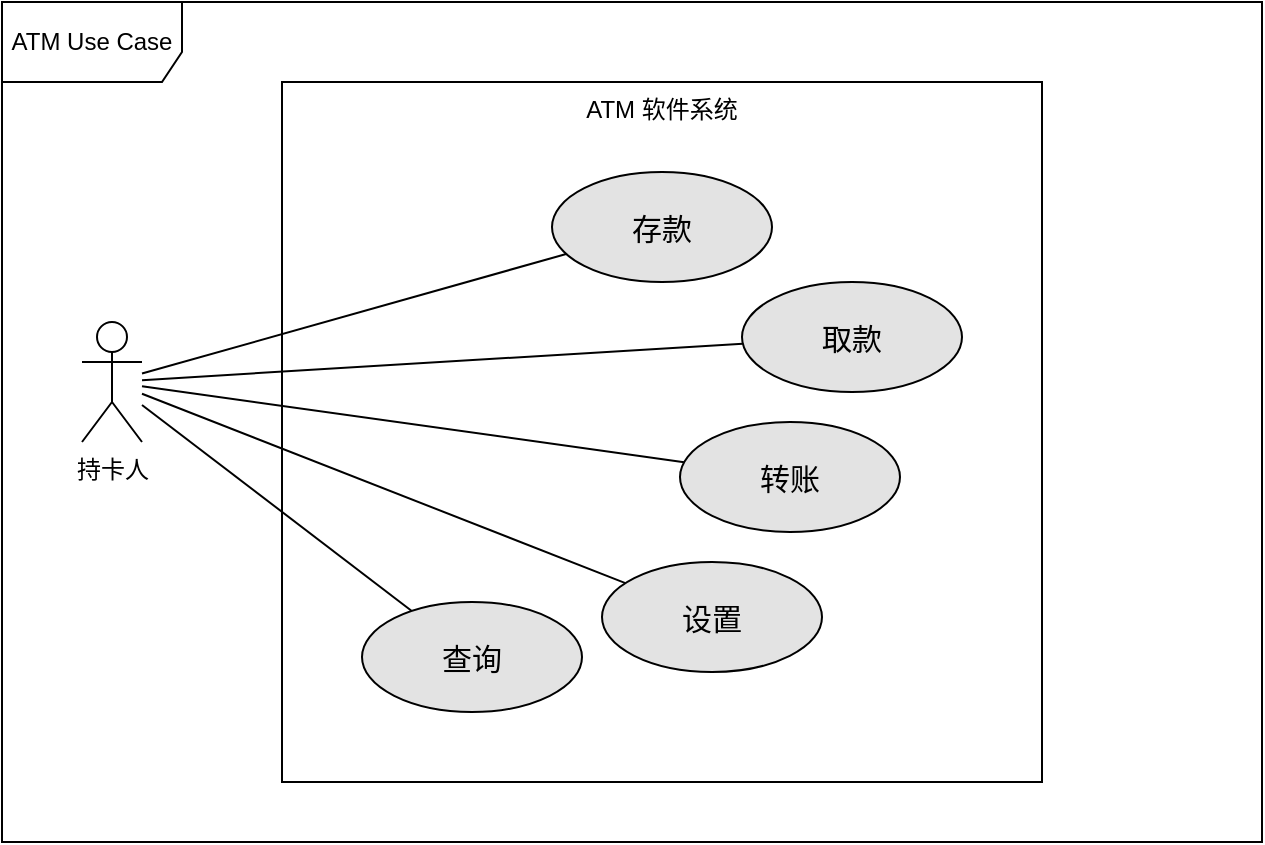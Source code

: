 <mxfile version="24.5.4" type="github" pages="4">
  <diagram id="_tscBDmkcDxSYHEMuUUn" name="用例图">
    <mxGraphModel dx="911" dy="405" grid="1" gridSize="10" guides="1" tooltips="1" connect="1" arrows="1" fold="1" page="1" pageScale="1" pageWidth="827" pageHeight="1169" background="#ffffff" math="0" shadow="0">
      <root>
        <mxCell id="0" />
        <mxCell id="1" parent="0" />
        <mxCell id="_fDkVU81IbNHXYLJN514-9" value="ATM 软件系统" style="rounded=0;whiteSpace=wrap;html=1;verticalAlign=top;" parent="1" vertex="1">
          <mxGeometry x="160" y="50" width="380" height="350" as="geometry" />
        </mxCell>
        <mxCell id="_fDkVU81IbNHXYLJN514-18" value="" style="edgeStyle=none;rounded=0;orthogonalLoop=1;jettySize=auto;html=1;strokeColor=default;align=center;verticalAlign=middle;fontFamily=Helvetica;fontSize=11;fontColor=default;labelBackgroundColor=default;endArrow=none;endFill=0;" parent="1" source="_fDkVU81IbNHXYLJN514-2" target="_fDkVU81IbNHXYLJN514-10" edge="1">
          <mxGeometry relative="1" as="geometry" />
        </mxCell>
        <mxCell id="_fDkVU81IbNHXYLJN514-19" value="" style="edgeStyle=none;rounded=0;orthogonalLoop=1;jettySize=auto;html=1;strokeColor=default;align=center;verticalAlign=middle;fontFamily=Helvetica;fontSize=11;fontColor=default;labelBackgroundColor=default;endArrow=none;endFill=0;" parent="1" source="_fDkVU81IbNHXYLJN514-2" target="_fDkVU81IbNHXYLJN514-14" edge="1">
          <mxGeometry relative="1" as="geometry" />
        </mxCell>
        <mxCell id="_fDkVU81IbNHXYLJN514-21" value="" style="edgeStyle=none;rounded=0;orthogonalLoop=1;jettySize=auto;html=1;strokeColor=default;align=center;verticalAlign=middle;fontFamily=Helvetica;fontSize=11;fontColor=default;labelBackgroundColor=default;endArrow=none;endFill=0;" parent="1" source="_fDkVU81IbNHXYLJN514-2" target="_fDkVU81IbNHXYLJN514-11" edge="1">
          <mxGeometry relative="1" as="geometry" />
        </mxCell>
        <mxCell id="_fDkVU81IbNHXYLJN514-22" value="" style="edgeStyle=none;rounded=0;orthogonalLoop=1;jettySize=auto;html=1;strokeColor=default;align=center;verticalAlign=middle;fontFamily=Helvetica;fontSize=11;fontColor=default;labelBackgroundColor=default;endArrow=none;endFill=0;" parent="1" source="_fDkVU81IbNHXYLJN514-2" target="_fDkVU81IbNHXYLJN514-13" edge="1">
          <mxGeometry relative="1" as="geometry" />
        </mxCell>
        <mxCell id="_fDkVU81IbNHXYLJN514-23" value="" style="edgeStyle=none;rounded=0;orthogonalLoop=1;jettySize=auto;html=1;strokeColor=default;align=center;verticalAlign=middle;fontFamily=Helvetica;fontSize=11;fontColor=default;labelBackgroundColor=default;endArrow=none;endFill=0;" parent="1" source="_fDkVU81IbNHXYLJN514-2" target="_fDkVU81IbNHXYLJN514-15" edge="1">
          <mxGeometry relative="1" as="geometry" />
        </mxCell>
        <mxCell id="_fDkVU81IbNHXYLJN514-2" value="持卡人" style="shape=umlActor;verticalLabelPosition=bottom;verticalAlign=top;html=1;" parent="1" vertex="1">
          <mxGeometry x="60" y="170" width="30" height="60" as="geometry" />
        </mxCell>
        <mxCell id="_fDkVU81IbNHXYLJN514-5" value="ATM Use Case" style="shape=umlFrame;whiteSpace=wrap;html=1;pointerEvents=0;width=90;height=40;" parent="1" vertex="1">
          <mxGeometry x="20" y="10" width="630" height="420" as="geometry" />
        </mxCell>
        <mxCell id="_fDkVU81IbNHXYLJN514-11" value="&lt;font style=&quot;font-size: 15px;&quot;&gt;取款&lt;/font&gt;" style="ellipse;whiteSpace=wrap;html=1;fillColor=#E3E3E3;" parent="1" vertex="1">
          <mxGeometry x="390" y="150" width="110" height="55" as="geometry" />
        </mxCell>
        <mxCell id="_fDkVU81IbNHXYLJN514-13" value="&lt;font style=&quot;font-size: 15px;&quot;&gt;查询&lt;/font&gt;&lt;span style=&quot;color: rgba(0, 0, 0, 0); font-family: monospace; font-size: 0px; text-align: start; text-wrap: nowrap;&quot;&gt;%3CmxGraphModel%3E%3Croot%3E%3CmxCell%20id%3D%220%22%2F%3E%3CmxCell%20id%3D%221%22%20parent%3D%220%22%2F%3E%3CmxCell%20id%3D%222%22%20value%3D%22%26lt%3Bfont%20style%3D%26quot%3Bfont-size%3A%2015px%3B%26quot%3B%26gt%3B%E5%AE%89%E5%85%A8%E9%AA%8C%E8%AF%81%26lt%3B%2Ffont%26gt%3B%22%20style%3D%22ellipse%3BwhiteSpace%3Dwrap%3Bhtml%3D1%3B%22%20vertex%3D%221%22%20parent%3D%221%22%3E%3CmxGeometry%20x%3D%22210%22%20y%3D%22165%22%20width%3D%22110%22%20height%3D%2255%22%20as%3D%22geometry%22%2F%3E%3C%2FmxCell%3E%3C%2Froot%3E%3C%2FmxGraphModel%3E&lt;/span&gt;" style="ellipse;whiteSpace=wrap;html=1;fillColor=#E3E3E3;" parent="1" vertex="1">
          <mxGeometry x="200" y="310" width="110" height="55" as="geometry" />
        </mxCell>
        <mxCell id="_fDkVU81IbNHXYLJN514-14" value="&lt;span style=&quot;font-size: 15px;&quot;&gt;设置&lt;/span&gt;" style="ellipse;whiteSpace=wrap;html=1;fillColor=#E3E3E3;" parent="1" vertex="1">
          <mxGeometry x="320" y="290" width="110" height="55" as="geometry" />
        </mxCell>
        <mxCell id="_fDkVU81IbNHXYLJN514-15" value="&lt;span style=&quot;font-size: 15px;&quot;&gt;转账&lt;/span&gt;" style="ellipse;whiteSpace=wrap;html=1;fillColor=#E3E3E3;" parent="1" vertex="1">
          <mxGeometry x="359" y="220" width="110" height="55" as="geometry" />
        </mxCell>
        <mxCell id="_fDkVU81IbNHXYLJN514-10" value="&lt;font style=&quot;font-size: 15px;&quot;&gt;存款&lt;/font&gt;" style="ellipse;whiteSpace=wrap;html=1;fillColor=#E3E3E3;" parent="1" vertex="1">
          <mxGeometry x="295" y="95" width="110" height="55" as="geometry" />
        </mxCell>
      </root>
    </mxGraphModel>
  </diagram>
  <diagram id="cdfrZwTHyTWOTEycZxcs" name="概念类图">
    <mxGraphModel dx="881" dy="579" grid="1" gridSize="10" guides="1" tooltips="1" connect="1" arrows="1" fold="1" page="1" pageScale="1" pageWidth="1169" pageHeight="827" math="0" shadow="0">
      <root>
        <mxCell id="0" />
        <mxCell id="1" parent="0" />
        <mxCell id="6HNrtZYS89bKuHcl_wtk-3" value="&lt;p style=&quot;margin: 4px 0px 0px; text-decoration: underline;&quot;&gt;&lt;b&gt;ATM机&lt;/b&gt;&lt;/p&gt;&lt;hr size=&quot;1&quot; style=&quot;text-align: left; border-style: solid;&quot;&gt;&lt;p style=&quot;margin: 0px 0px 0px 8px;&quot;&gt;现金储备&lt;br&gt;&lt;/p&gt;" style="verticalAlign=top;align=center;overflow=fill;html=1;whiteSpace=wrap;fontFamily=Helvetica;fontSize=11;fontColor=default;labelBackgroundColor=default;" parent="1" vertex="1">
          <mxGeometry x="540" y="450" width="90" height="50" as="geometry" />
        </mxCell>
        <mxCell id="iE-vTMNz11IkSs5qEqaC-40" value="" style="edgeStyle=orthogonalEdgeStyle;rounded=0;orthogonalLoop=1;jettySize=auto;html=1;strokeColor=default;align=center;verticalAlign=middle;fontFamily=Helvetica;fontSize=11;fontColor=default;labelBackgroundColor=default;endArrow=none;endFill=0;" parent="1" source="6HNrtZYS89bKuHcl_wtk-4" target="6HNrtZYS89bKuHcl_wtk-3" edge="1">
          <mxGeometry relative="1" as="geometry">
            <mxPoint x="810.0" y="75" as="sourcePoint" />
            <mxPoint x="1320" y="50" as="targetPoint" />
            <Array as="points">
              <mxPoint x="585" y="100" />
              <mxPoint x="930" y="100" />
              <mxPoint x="930" y="520" />
              <mxPoint x="585" y="520" />
            </Array>
          </mxGeometry>
        </mxCell>
        <mxCell id="iE-vTMNz11IkSs5qEqaC-41" value="放入，并被验证" style="edgeLabel;html=1;align=center;verticalAlign=middle;resizable=0;points=[];fontFamily=Helvetica;fontSize=11;fontColor=default;labelBackgroundColor=default;" parent="iE-vTMNz11IkSs5qEqaC-40" vertex="1" connectable="0">
          <mxGeometry x="-0.045" relative="1" as="geometry">
            <mxPoint x="13" as="offset" />
          </mxGeometry>
        </mxCell>
        <mxCell id="iE-vTMNz11IkSs5qEqaC-42" value="1" style="edgeLabel;html=1;align=center;verticalAlign=middle;resizable=0;points=[];fontFamily=Helvetica;fontSize=11;fontColor=default;labelBackgroundColor=default;" parent="iE-vTMNz11IkSs5qEqaC-40" vertex="1" connectable="0">
          <mxGeometry x="0.96" y="-2" relative="1" as="geometry">
            <mxPoint as="offset" />
          </mxGeometry>
        </mxCell>
        <mxCell id="iE-vTMNz11IkSs5qEqaC-43" value="0...1" style="edgeLabel;html=1;align=center;verticalAlign=middle;resizable=0;points=[];fontFamily=Helvetica;fontSize=11;fontColor=default;labelBackgroundColor=default;" parent="iE-vTMNz11IkSs5qEqaC-40" vertex="1" connectable="0">
          <mxGeometry x="-0.957" y="-1" relative="1" as="geometry">
            <mxPoint x="-4" as="offset" />
          </mxGeometry>
        </mxCell>
        <mxCell id="6HNrtZYS89bKuHcl_wtk-4" value="&lt;p style=&quot;margin: 4px 0px 0px; text-decoration: underline;&quot;&gt;&lt;b&gt;银行卡&lt;/b&gt;&lt;/p&gt;&lt;hr size=&quot;1&quot; style=&quot;text-align: left; border-style: solid;&quot;&gt;&lt;p style=&quot;margin: 0px 0px 0px 8px;&quot;&gt;账号&amp;nbsp;&amp;nbsp;&lt;/p&gt;&lt;p style=&quot;margin: 0px 0px 0px 8px;&quot;&gt;&lt;span style=&quot;&quot;&gt;余额&amp;nbsp;&amp;nbsp;&lt;/span&gt;&lt;/p&gt;&lt;p style=&quot;margin: 0px 0px 0px 8px;&quot;&gt;&lt;span style=&quot;&quot;&gt;密码&amp;nbsp;&amp;nbsp;&lt;/span&gt;&lt;/p&gt;&lt;p style=&quot;margin: 0px 0px 0px 8px;&quot;&gt;&lt;span style=&quot;&quot;&gt;取款额度&amp;nbsp;&amp;nbsp;&lt;br&gt;&lt;/span&gt;&lt;/p&gt;&lt;p style=&quot;margin: 0px 0px 0px 8px;&quot;&gt;&lt;span style=&quot;&quot;&gt;转账额度&amp;nbsp;&amp;nbsp;&lt;/span&gt;&lt;/p&gt;" style="verticalAlign=top;align=center;overflow=fill;html=1;whiteSpace=wrap;fontFamily=Helvetica;fontSize=11;fontColor=default;labelBackgroundColor=default;" parent="1" vertex="1">
          <mxGeometry x="540" y="125" width="90" height="100" as="geometry" />
        </mxCell>
        <mxCell id="iE-vTMNz11IkSs5qEqaC-9" value="" style="edgeStyle=orthogonalEdgeStyle;rounded=0;orthogonalLoop=1;jettySize=auto;html=1;strokeColor=default;align=center;verticalAlign=middle;fontFamily=Helvetica;fontSize=11;fontColor=default;labelBackgroundColor=default;endArrow=none;endFill=0;" parent="1" source="6HNrtZYS89bKuHcl_wtk-4" target="iE-vTMNz11IkSs5qEqaC-17" edge="1">
          <mxGeometry relative="1" as="geometry">
            <mxPoint x="864" y="355" as="sourcePoint" />
            <Array as="points">
              <mxPoint x="840" y="160" />
            </Array>
          </mxGeometry>
        </mxCell>
        <mxCell id="iE-vTMNz11IkSs5qEqaC-10" value="被...更新" style="edgeLabel;html=1;align=center;verticalAlign=middle;resizable=0;points=[];fontFamily=Helvetica;fontSize=11;fontColor=default;labelBackgroundColor=default;" parent="iE-vTMNz11IkSs5qEqaC-9" vertex="1" connectable="0">
          <mxGeometry x="-0.142" y="1" relative="1" as="geometry">
            <mxPoint x="-2" y="6" as="offset" />
          </mxGeometry>
        </mxCell>
        <mxCell id="iE-vTMNz11IkSs5qEqaC-11" value="&lt;font style=&quot;font-size: 18px;&quot;&gt;*&lt;/font&gt;" style="edgeLabel;html=1;align=center;verticalAlign=middle;resizable=0;points=[];fontFamily=Helvetica;fontSize=11;fontColor=default;labelBackgroundColor=default;" parent="iE-vTMNz11IkSs5qEqaC-9" vertex="1" connectable="0">
          <mxGeometry x="0.809" y="-1" relative="1" as="geometry">
            <mxPoint y="1" as="offset" />
          </mxGeometry>
        </mxCell>
        <mxCell id="iE-vTMNz11IkSs5qEqaC-12" value="1" style="edgeLabel;html=1;align=center;verticalAlign=middle;resizable=0;points=[];fontFamily=Helvetica;fontSize=11;fontColor=default;labelBackgroundColor=default;" parent="iE-vTMNz11IkSs5qEqaC-9" vertex="1" connectable="0">
          <mxGeometry x="-0.712" relative="1" as="geometry">
            <mxPoint x="1" as="offset" />
          </mxGeometry>
        </mxCell>
        <mxCell id="iE-vTMNz11IkSs5qEqaC-13" value="" style="edgeStyle=orthogonalEdgeStyle;rounded=0;orthogonalLoop=1;jettySize=auto;html=1;strokeColor=default;align=center;verticalAlign=middle;fontFamily=Helvetica;fontSize=11;fontColor=default;labelBackgroundColor=default;endArrow=none;endFill=0;" parent="1" source="6HNrtZYS89bKuHcl_wtk-3" target="iE-vTMNz11IkSs5qEqaC-17" edge="1">
          <mxGeometry relative="1" as="geometry">
            <mxPoint x="606" y="370" as="sourcePoint" />
            <Array as="points">
              <mxPoint x="840" y="490" />
            </Array>
          </mxGeometry>
        </mxCell>
        <mxCell id="iE-vTMNz11IkSs5qEqaC-14" value="被...发起、参与，更新" style="edgeLabel;html=1;align=center;verticalAlign=middle;resizable=0;points=[];fontFamily=Helvetica;fontSize=11;fontColor=default;labelBackgroundColor=default;" parent="iE-vTMNz11IkSs5qEqaC-13" vertex="1" connectable="0">
          <mxGeometry x="-0.166" relative="1" as="geometry">
            <mxPoint x="56" y="-40" as="offset" />
          </mxGeometry>
        </mxCell>
        <mxCell id="iE-vTMNz11IkSs5qEqaC-15" value="1" style="edgeLabel;html=1;align=center;verticalAlign=middle;resizable=0;points=[];fontFamily=Helvetica;fontSize=11;fontColor=default;labelBackgroundColor=default;" parent="iE-vTMNz11IkSs5qEqaC-13" vertex="1" connectable="0">
          <mxGeometry x="-0.814" y="3" relative="1" as="geometry">
            <mxPoint as="offset" />
          </mxGeometry>
        </mxCell>
        <mxCell id="iE-vTMNz11IkSs5qEqaC-16" value="&lt;font style=&quot;font-size: 18px;&quot;&gt;*&lt;/font&gt;" style="edgeLabel;html=1;align=center;verticalAlign=middle;resizable=0;points=[];fontFamily=Helvetica;fontSize=11;fontColor=default;labelBackgroundColor=default;" parent="iE-vTMNz11IkSs5qEqaC-13" vertex="1" connectable="0">
          <mxGeometry x="0.754" y="-2" relative="1" as="geometry">
            <mxPoint as="offset" />
          </mxGeometry>
        </mxCell>
        <mxCell id="iE-vTMNz11IkSs5qEqaC-17" value="&lt;p style=&quot;text-decoration-line: underline; margin: 4px 0px 0px;&quot;&gt;&lt;b&gt;存款操作&lt;/b&gt;&lt;/p&gt;&lt;hr style=&quot;text-align: left; border-style: solid;&quot; size=&quot;1&quot;&gt;&lt;p style=&quot;margin: 0px 0px 0px 8px;&quot;&gt;金额&amp;nbsp;&amp;nbsp;&lt;/p&gt;" style="verticalAlign=top;align=center;overflow=fill;html=1;whiteSpace=wrap;fontFamily=Helvetica;fontSize=11;fontColor=default;labelBackgroundColor=default;" parent="1" vertex="1">
          <mxGeometry x="800" y="280" width="90" height="50" as="geometry" />
        </mxCell>
        <mxCell id="iE-vTMNz11IkSs5qEqaC-19" value="" style="rounded=0;orthogonalLoop=1;jettySize=auto;html=1;strokeColor=default;align=center;verticalAlign=middle;fontFamily=Helvetica;fontSize=11;fontColor=default;labelBackgroundColor=default;endArrow=none;endFill=0;elbow=vertical;edgeStyle=orthogonalEdgeStyle;" parent="1" source="6HNrtZYS89bKuHcl_wtk-4" target="iE-vTMNz11IkSs5qEqaC-27" edge="1">
          <mxGeometry relative="1" as="geometry">
            <mxPoint x="864" y="365" as="sourcePoint" />
            <Array as="points">
              <mxPoint x="715" y="200" />
            </Array>
          </mxGeometry>
        </mxCell>
        <mxCell id="iE-vTMNz11IkSs5qEqaC-20" value="被...更新" style="edgeLabel;html=1;align=center;verticalAlign=middle;resizable=0;points=[];fontFamily=Helvetica;fontSize=11;fontColor=default;labelBackgroundColor=default;" parent="iE-vTMNz11IkSs5qEqaC-19" vertex="1" connectable="0">
          <mxGeometry x="-0.142" y="1" relative="1" as="geometry">
            <mxPoint as="offset" />
          </mxGeometry>
        </mxCell>
        <mxCell id="iE-vTMNz11IkSs5qEqaC-21" value="&lt;font style=&quot;font-size: 18px;&quot;&gt;*&lt;/font&gt;" style="edgeLabel;html=1;align=center;verticalAlign=middle;resizable=0;points=[];fontFamily=Helvetica;fontSize=11;fontColor=default;labelBackgroundColor=default;" parent="iE-vTMNz11IkSs5qEqaC-19" vertex="1" connectable="0">
          <mxGeometry x="0.809" y="-1" relative="1" as="geometry">
            <mxPoint x="6" y="1" as="offset" />
          </mxGeometry>
        </mxCell>
        <mxCell id="iE-vTMNz11IkSs5qEqaC-22" value="1" style="edgeLabel;html=1;align=center;verticalAlign=middle;resizable=0;points=[];fontFamily=Helvetica;fontSize=11;fontColor=default;labelBackgroundColor=default;" parent="iE-vTMNz11IkSs5qEqaC-19" vertex="1" connectable="0">
          <mxGeometry x="-0.712" relative="1" as="geometry">
            <mxPoint x="1" as="offset" />
          </mxGeometry>
        </mxCell>
        <mxCell id="iE-vTMNz11IkSs5qEqaC-23" value="" style="rounded=0;orthogonalLoop=1;jettySize=auto;html=1;strokeColor=default;align=center;verticalAlign=middle;fontFamily=Helvetica;fontSize=11;fontColor=default;labelBackgroundColor=default;endArrow=none;endFill=0;edgeStyle=orthogonalEdgeStyle;" parent="1" source="6HNrtZYS89bKuHcl_wtk-3" target="iE-vTMNz11IkSs5qEqaC-27" edge="1">
          <mxGeometry relative="1" as="geometry">
            <mxPoint x="606" y="380" as="sourcePoint" />
            <Array as="points">
              <mxPoint x="715" y="460" />
            </Array>
          </mxGeometry>
        </mxCell>
        <mxCell id="iE-vTMNz11IkSs5qEqaC-24" value="被...发起、参与，更新" style="edgeLabel;html=1;align=center;verticalAlign=middle;resizable=0;points=[];fontFamily=Helvetica;fontSize=11;fontColor=default;labelBackgroundColor=default;" parent="iE-vTMNz11IkSs5qEqaC-23" vertex="1" connectable="0">
          <mxGeometry x="-0.166" relative="1" as="geometry">
            <mxPoint x="5" y="-30" as="offset" />
          </mxGeometry>
        </mxCell>
        <mxCell id="iE-vTMNz11IkSs5qEqaC-25" value="1" style="edgeLabel;html=1;align=center;verticalAlign=middle;resizable=0;points=[];fontFamily=Helvetica;fontSize=11;fontColor=default;labelBackgroundColor=default;" parent="iE-vTMNz11IkSs5qEqaC-23" vertex="1" connectable="0">
          <mxGeometry x="-0.814" y="3" relative="1" as="geometry">
            <mxPoint as="offset" />
          </mxGeometry>
        </mxCell>
        <mxCell id="iE-vTMNz11IkSs5qEqaC-26" value="&lt;font style=&quot;font-size: 18px;&quot;&gt;*&lt;/font&gt;" style="edgeLabel;html=1;align=center;verticalAlign=middle;resizable=0;points=[];fontFamily=Helvetica;fontSize=11;fontColor=default;labelBackgroundColor=default;" parent="iE-vTMNz11IkSs5qEqaC-23" vertex="1" connectable="0">
          <mxGeometry x="0.754" y="-2" relative="1" as="geometry">
            <mxPoint x="3" y="-17" as="offset" />
          </mxGeometry>
        </mxCell>
        <mxCell id="iE-vTMNz11IkSs5qEqaC-27" value="&lt;p style=&quot;text-decoration-line: underline; margin: 4px 0px 0px;&quot;&gt;&lt;b&gt;取款&lt;/b&gt;&lt;b&gt;操作&lt;br&gt;&lt;/b&gt;&lt;/p&gt;&lt;hr style=&quot;text-align: left; border-style: solid;&quot; size=&quot;1&quot;&gt;&lt;p style=&quot;margin: 0px 0px 0px 8px;&quot;&gt;金额&amp;nbsp;&amp;nbsp;&lt;/p&gt;" style="verticalAlign=top;align=center;overflow=fill;html=1;whiteSpace=wrap;fontFamily=Helvetica;fontSize=11;fontColor=default;labelBackgroundColor=default;" parent="1" vertex="1">
          <mxGeometry x="670" y="280" width="90" height="50" as="geometry" />
        </mxCell>
        <mxCell id="iE-vTMNz11IkSs5qEqaC-30" value="" style="rounded=0;orthogonalLoop=1;jettySize=auto;html=1;strokeColor=default;align=center;verticalAlign=middle;fontFamily=Helvetica;fontSize=11;fontColor=default;labelBackgroundColor=default;endArrow=none;endFill=0;edgeStyle=orthogonalEdgeStyle;" parent="1" source="6HNrtZYS89bKuHcl_wtk-4" target="iE-vTMNz11IkSs5qEqaC-38" edge="1">
          <mxGeometry relative="1" as="geometry">
            <mxPoint x="864" y="425" as="sourcePoint" />
            <Array as="points">
              <mxPoint x="475" y="200" />
            </Array>
          </mxGeometry>
        </mxCell>
        <mxCell id="iE-vTMNz11IkSs5qEqaC-32" value="&lt;font style=&quot;font-size: 18px;&quot;&gt;*&lt;/font&gt;" style="edgeLabel;html=1;align=center;verticalAlign=middle;resizable=0;points=[];fontFamily=Helvetica;fontSize=11;fontColor=default;labelBackgroundColor=default;" parent="iE-vTMNz11IkSs5qEqaC-30" vertex="1" connectable="0">
          <mxGeometry x="0.809" y="-1" relative="1" as="geometry">
            <mxPoint x="-4" y="5" as="offset" />
          </mxGeometry>
        </mxCell>
        <mxCell id="iE-vTMNz11IkSs5qEqaC-31" value="被...更新" style="edgeLabel;html=1;align=center;verticalAlign=middle;resizable=0;points=[];fontFamily=Helvetica;fontSize=11;fontColor=default;labelBackgroundColor=default;" parent="iE-vTMNz11IkSs5qEqaC-30" vertex="1" connectable="0">
          <mxGeometry x="-0.142" y="1" relative="1" as="geometry">
            <mxPoint x="11" y="-1" as="offset" />
          </mxGeometry>
        </mxCell>
        <mxCell id="iE-vTMNz11IkSs5qEqaC-33" value="2" style="edgeLabel;html=1;align=center;verticalAlign=middle;resizable=0;points=[];fontFamily=Helvetica;fontSize=11;fontColor=default;labelBackgroundColor=default;" parent="iE-vTMNz11IkSs5qEqaC-30" vertex="1" connectable="0">
          <mxGeometry x="-0.712" relative="1" as="geometry">
            <mxPoint x="1" as="offset" />
          </mxGeometry>
        </mxCell>
        <mxCell id="iE-vTMNz11IkSs5qEqaC-38" value="&lt;p style=&quot;text-decoration-line: underline; margin: 4px 0px 0px;&quot;&gt;&lt;b&gt;转账&lt;/b&gt;&lt;b&gt;操作&lt;/b&gt;&lt;/p&gt;&lt;hr style=&quot;text-align: left; border-style: solid;&quot; size=&quot;1&quot;&gt;&lt;p style=&quot;margin: 0px 0px 0px 8px;&quot;&gt;金额&amp;nbsp;&amp;nbsp;&lt;/p&gt;" style="verticalAlign=top;align=center;overflow=fill;html=1;whiteSpace=wrap;fontFamily=Helvetica;fontSize=11;fontColor=default;labelBackgroundColor=default;" parent="1" vertex="1">
          <mxGeometry x="430" y="280" width="90" height="50" as="geometry" />
        </mxCell>
        <mxCell id="iE-vTMNz11IkSs5qEqaC-66" value="" style="edgeStyle=orthogonalEdgeStyle;rounded=0;orthogonalLoop=1;jettySize=auto;html=1;strokeColor=default;align=center;verticalAlign=middle;fontFamily=Helvetica;fontSize=11;fontColor=default;labelBackgroundColor=default;endArrow=none;endFill=0;" parent="1" source="iE-vTMNz11IkSs5qEqaC-64" target="6HNrtZYS89bKuHcl_wtk-4" edge="1">
          <mxGeometry relative="1" as="geometry">
            <Array as="points">
              <mxPoint x="350" y="160" />
            </Array>
          </mxGeometry>
        </mxCell>
        <mxCell id="iE-vTMNz11IkSs5qEqaC-83" value="1" style="edgeLabel;html=1;align=center;verticalAlign=middle;resizable=0;points=[];fontFamily=Helvetica;fontSize=11;fontColor=default;labelBackgroundColor=default;" parent="iE-vTMNz11IkSs5qEqaC-66" vertex="1" connectable="0">
          <mxGeometry x="0.581" y="-1" relative="1" as="geometry">
            <mxPoint x="-4" as="offset" />
          </mxGeometry>
        </mxCell>
        <mxCell id="iE-vTMNz11IkSs5qEqaC-84" value="&lt;font style=&quot;font-size: 18px;&quot;&gt;*&lt;/font&gt;" style="edgeLabel;html=1;align=center;verticalAlign=middle;resizable=0;points=[];fontFamily=Helvetica;fontSize=11;fontColor=default;labelBackgroundColor=default;" parent="iE-vTMNz11IkSs5qEqaC-66" vertex="1" connectable="0">
          <mxGeometry x="-0.689" relative="1" as="geometry">
            <mxPoint x="9" y="3" as="offset" />
          </mxGeometry>
        </mxCell>
        <mxCell id="iE-vTMNz11IkSs5qEqaC-69" value="被...更新" style="edgeLabel;html=1;align=center;verticalAlign=middle;resizable=0;points=[];fontFamily=Helvetica;fontSize=11;fontColor=default;labelBackgroundColor=default;" parent="iE-vTMNz11IkSs5qEqaC-66" vertex="1" connectable="0">
          <mxGeometry x="-0.073" relative="1" as="geometry">
            <mxPoint y="2" as="offset" />
          </mxGeometry>
        </mxCell>
        <mxCell id="iE-vTMNz11IkSs5qEqaC-64" value="&lt;p style=&quot;text-decoration-line: underline; margin: 4px 0px 0px;&quot;&gt;&lt;b&gt;设置&lt;/b&gt;&lt;b&gt;操作&lt;/b&gt;&lt;/p&gt;&lt;hr style=&quot;text-align: left; border-style: solid;&quot; size=&quot;1&quot;&gt;&lt;p style=&quot;margin: 0px 0px 0px 8px;&quot;&gt;被更改的属性名&amp;nbsp;&amp;nbsp;&lt;/p&gt;&lt;p style=&quot;margin: 0px 0px 0px 8px;&quot;&gt;输入的属性值&amp;nbsp;&amp;nbsp;&lt;/p&gt;" style="verticalAlign=top;align=center;overflow=fill;html=1;whiteSpace=wrap;fontFamily=Helvetica;fontSize=11;fontColor=default;labelBackgroundColor=default;" parent="1" vertex="1">
          <mxGeometry x="300" y="275" width="95" height="60" as="geometry" />
        </mxCell>
        <mxCell id="iE-vTMNz11IkSs5qEqaC-86" value="" style="edgeStyle=none;rounded=0;orthogonalLoop=1;jettySize=auto;html=1;strokeColor=default;align=center;verticalAlign=middle;fontFamily=Helvetica;fontSize=11;fontColor=default;labelBackgroundColor=default;endArrow=none;endFill=0;" parent="1" source="iE-vTMNz11IkSs5qEqaC-85" target="6HNrtZYS89bKuHcl_wtk-4" edge="1">
          <mxGeometry relative="1" as="geometry" />
        </mxCell>
        <mxCell id="iE-vTMNz11IkSs5qEqaC-87" value="参与" style="edgeLabel;html=1;align=center;verticalAlign=middle;resizable=0;points=[];fontFamily=Helvetica;fontSize=11;fontColor=default;labelBackgroundColor=default;" parent="iE-vTMNz11IkSs5qEqaC-86" vertex="1" connectable="0">
          <mxGeometry x="-0.051" y="2" relative="1" as="geometry">
            <mxPoint y="-4" as="offset" />
          </mxGeometry>
        </mxCell>
        <mxCell id="iE-vTMNz11IkSs5qEqaC-88" value="&lt;font style=&quot;font-size: 18px;&quot;&gt;*&lt;/font&gt;" style="edgeLabel;html=1;align=center;verticalAlign=middle;resizable=0;points=[];fontFamily=Helvetica;fontSize=11;fontColor=default;labelBackgroundColor=default;" parent="iE-vTMNz11IkSs5qEqaC-86" vertex="1" connectable="0">
          <mxGeometry x="-0.739" y="1" relative="1" as="geometry">
            <mxPoint x="6" as="offset" />
          </mxGeometry>
        </mxCell>
        <mxCell id="iE-vTMNz11IkSs5qEqaC-89" value="1" style="edgeLabel;html=1;align=center;verticalAlign=middle;resizable=0;points=[];fontFamily=Helvetica;fontSize=11;fontColor=default;labelBackgroundColor=default;" parent="iE-vTMNz11IkSs5qEqaC-86" vertex="1" connectable="0">
          <mxGeometry x="0.683" relative="1" as="geometry">
            <mxPoint x="5" y="-4" as="offset" />
          </mxGeometry>
        </mxCell>
        <mxCell id="iE-vTMNz11IkSs5qEqaC-85" value="&lt;p style=&quot;text-decoration-line: underline; margin: 4px 0px 0px;&quot;&gt;&lt;b&gt;查询操作&lt;/b&gt;&lt;/p&gt;&lt;hr style=&quot;text-align: left; border-style: solid;&quot; size=&quot;1&quot;&gt;&lt;p style=&quot;margin: 0px 0px 0px 8px;&quot;&gt;&amp;nbsp;&lt;/p&gt;" style="verticalAlign=top;align=center;overflow=fill;html=1;whiteSpace=wrap;fontFamily=Helvetica;fontSize=11;fontColor=default;labelBackgroundColor=default;" parent="1" vertex="1">
          <mxGeometry x="540" y="290" width="90" height="30" as="geometry" />
        </mxCell>
        <mxCell id="iE-vTMNz11IkSs5qEqaC-91" value="" style="edgeStyle=none;rounded=0;orthogonalLoop=1;jettySize=auto;html=1;strokeColor=default;align=center;verticalAlign=middle;fontFamily=Helvetica;fontSize=11;fontColor=default;labelBackgroundColor=default;endArrow=none;endFill=0;" parent="1" source="6HNrtZYS89bKuHcl_wtk-3" target="iE-vTMNz11IkSs5qEqaC-85" edge="1">
          <mxGeometry relative="1" as="geometry">
            <mxPoint x="650" y="464" as="sourcePoint" />
            <mxPoint x="940" y="326" as="targetPoint" />
          </mxGeometry>
        </mxCell>
        <mxCell id="iE-vTMNz11IkSs5qEqaC-92" value="被...发起" style="edgeLabel;html=1;align=center;verticalAlign=middle;resizable=0;points=[];fontFamily=Helvetica;fontSize=11;fontColor=default;labelBackgroundColor=default;" parent="iE-vTMNz11IkSs5qEqaC-91" vertex="1" connectable="0">
          <mxGeometry x="-0.166" relative="1" as="geometry">
            <mxPoint x="2" y="-5" as="offset" />
          </mxGeometry>
        </mxCell>
        <mxCell id="iE-vTMNz11IkSs5qEqaC-93" value="1" style="edgeLabel;html=1;align=center;verticalAlign=middle;resizable=0;points=[];fontFamily=Helvetica;fontSize=11;fontColor=default;labelBackgroundColor=default;" parent="iE-vTMNz11IkSs5qEqaC-91" vertex="1" connectable="0">
          <mxGeometry x="-0.814" y="3" relative="1" as="geometry">
            <mxPoint as="offset" />
          </mxGeometry>
        </mxCell>
        <mxCell id="iE-vTMNz11IkSs5qEqaC-94" value="&lt;font style=&quot;font-size: 18px;&quot;&gt;*&lt;/font&gt;" style="edgeLabel;html=1;align=center;verticalAlign=middle;resizable=0;points=[];fontFamily=Helvetica;fontSize=11;fontColor=default;labelBackgroundColor=default;" parent="iE-vTMNz11IkSs5qEqaC-91" vertex="1" connectable="0">
          <mxGeometry x="0.754" y="-2" relative="1" as="geometry">
            <mxPoint as="offset" />
          </mxGeometry>
        </mxCell>
        <mxCell id="iE-vTMNz11IkSs5qEqaC-95" value="" style="edgeStyle=orthogonalEdgeStyle;rounded=0;orthogonalLoop=1;jettySize=auto;html=1;strokeColor=default;align=center;verticalAlign=middle;fontFamily=Helvetica;fontSize=11;fontColor=default;labelBackgroundColor=default;endArrow=none;endFill=0;" parent="1" source="6HNrtZYS89bKuHcl_wtk-3" target="iE-vTMNz11IkSs5qEqaC-64" edge="1">
          <mxGeometry relative="1" as="geometry">
            <mxPoint x="604" y="460" as="sourcePoint" />
            <mxPoint x="596" y="330" as="targetPoint" />
            <Array as="points">
              <mxPoint x="350" y="490" />
            </Array>
          </mxGeometry>
        </mxCell>
        <mxCell id="iE-vTMNz11IkSs5qEqaC-96" value="被...发起" style="edgeLabel;html=1;align=center;verticalAlign=middle;resizable=0;points=[];fontFamily=Helvetica;fontSize=11;fontColor=default;labelBackgroundColor=default;" parent="iE-vTMNz11IkSs5qEqaC-95" vertex="1" connectable="0">
          <mxGeometry x="-0.166" relative="1" as="geometry">
            <mxPoint x="2" y="-5" as="offset" />
          </mxGeometry>
        </mxCell>
        <mxCell id="iE-vTMNz11IkSs5qEqaC-97" value="1" style="edgeLabel;html=1;align=center;verticalAlign=middle;resizable=0;points=[];fontFamily=Helvetica;fontSize=11;fontColor=default;labelBackgroundColor=default;" parent="iE-vTMNz11IkSs5qEqaC-95" vertex="1" connectable="0">
          <mxGeometry x="-0.814" y="3" relative="1" as="geometry">
            <mxPoint as="offset" />
          </mxGeometry>
        </mxCell>
        <mxCell id="iE-vTMNz11IkSs5qEqaC-98" value="&lt;font style=&quot;font-size: 18px;&quot;&gt;*&lt;/font&gt;" style="edgeLabel;html=1;align=center;verticalAlign=middle;resizable=0;points=[];fontFamily=Helvetica;fontSize=11;fontColor=default;labelBackgroundColor=default;" parent="iE-vTMNz11IkSs5qEqaC-95" vertex="1" connectable="0">
          <mxGeometry x="0.754" y="-2" relative="1" as="geometry">
            <mxPoint as="offset" />
          </mxGeometry>
        </mxCell>
        <mxCell id="iE-vTMNz11IkSs5qEqaC-99" value="" style="edgeStyle=orthogonalEdgeStyle;rounded=0;orthogonalLoop=1;jettySize=auto;html=1;strokeColor=default;align=center;verticalAlign=middle;fontFamily=Helvetica;fontSize=11;fontColor=default;labelBackgroundColor=default;endArrow=none;endFill=0;" parent="1" source="6HNrtZYS89bKuHcl_wtk-3" target="iE-vTMNz11IkSs5qEqaC-38" edge="1">
          <mxGeometry relative="1" as="geometry">
            <mxPoint x="610" y="460" as="sourcePoint" />
            <mxPoint x="682" y="85" as="targetPoint" />
            <Array as="points">
              <mxPoint x="475" y="460" />
            </Array>
          </mxGeometry>
        </mxCell>
        <mxCell id="iE-vTMNz11IkSs5qEqaC-100" value="被...发起" style="edgeLabel;html=1;align=center;verticalAlign=middle;resizable=0;points=[];fontFamily=Helvetica;fontSize=11;fontColor=default;labelBackgroundColor=default;" parent="iE-vTMNz11IkSs5qEqaC-99" vertex="1" connectable="0">
          <mxGeometry x="-0.166" relative="1" as="geometry">
            <mxPoint x="2" y="-5" as="offset" />
          </mxGeometry>
        </mxCell>
        <mxCell id="iE-vTMNz11IkSs5qEqaC-101" value="1" style="edgeLabel;html=1;align=center;verticalAlign=middle;resizable=0;points=[];fontFamily=Helvetica;fontSize=11;fontColor=default;labelBackgroundColor=default;" parent="iE-vTMNz11IkSs5qEqaC-99" vertex="1" connectable="0">
          <mxGeometry x="-0.814" y="3" relative="1" as="geometry">
            <mxPoint as="offset" />
          </mxGeometry>
        </mxCell>
        <mxCell id="iE-vTMNz11IkSs5qEqaC-102" value="&lt;font style=&quot;font-size: 18px;&quot;&gt;*&lt;/font&gt;" style="edgeLabel;html=1;align=center;verticalAlign=middle;resizable=0;points=[];fontFamily=Helvetica;fontSize=11;fontColor=default;labelBackgroundColor=default;" parent="iE-vTMNz11IkSs5qEqaC-99" vertex="1" connectable="0">
          <mxGeometry x="0.754" y="-2" relative="1" as="geometry">
            <mxPoint as="offset" />
          </mxGeometry>
        </mxCell>
      </root>
    </mxGraphModel>
  </diagram>
  <diagram id="Ex-Fzky9mS68iHsWrYUo" name="顺序图">
    <mxGraphModel dx="395" dy="464" grid="1" gridSize="10" guides="1" tooltips="1" connect="1" arrows="1" fold="1" page="1" pageScale="1" pageWidth="1169" pageHeight="827" math="0" shadow="0">
      <root>
        <mxCell id="0" />
        <mxCell id="1" parent="0" />
        <mxCell id="l38yvEcNUK8rP8y_qCf2-33" value="" style="group" parent="1" vertex="1" connectable="0">
          <mxGeometry x="340" y="10" width="230" height="270" as="geometry" />
        </mxCell>
        <mxCell id="l38yvEcNUK8rP8y_qCf2-34" value="sd wdraw" style="shape=umlFrame;whiteSpace=wrap;html=1;pointerEvents=0;width=50;height=30;" parent="l38yvEcNUK8rP8y_qCf2-33" vertex="1">
          <mxGeometry width="230" height="270" as="geometry" />
        </mxCell>
        <mxCell id="l38yvEcNUK8rP8y_qCf2-35" value="&lt;div&gt;&lt;br&gt;&lt;/div&gt;&lt;div&gt;&lt;br&gt;&lt;/div&gt;&lt;div&gt;&lt;u style=&quot;background-color: initial; font-size: 6px;&quot;&gt;&lt;font color=&quot;#ff0f0f&quot;&gt;&lt;b&gt;持卡人&lt;/b&gt;&lt;/font&gt;&lt;/u&gt;&lt;br&gt;&lt;/div&gt;" style="shape=umlLifeline;perimeter=lifelinePerimeter;whiteSpace=wrap;html=1;container=1;dropTarget=0;collapsible=0;recursiveResize=0;outlineConnect=0;portConstraint=eastwest;newEdgeStyle={&quot;curved&quot;:0,&quot;rounded&quot;:0};participant=umlActor;size=40;" parent="l38yvEcNUK8rP8y_qCf2-33" vertex="1">
          <mxGeometry x="60" y="10" width="20" height="250" as="geometry" />
        </mxCell>
        <mxCell id="l38yvEcNUK8rP8y_qCf2-36" value="" style="html=1;points=[[0,0,0,0,5],[0,1,0,0,-5],[1,0,0,0,5],[1,1,0,0,-5]];perimeter=orthogonalPerimeter;outlineConnect=0;targetShapes=umlLifeline;portConstraint=eastwest;newEdgeStyle={&quot;curved&quot;:0,&quot;rounded&quot;:0};" parent="l38yvEcNUK8rP8y_qCf2-35" vertex="1">
          <mxGeometry x="5" y="50" width="10" height="180" as="geometry" />
        </mxCell>
        <mxCell id="l38yvEcNUK8rP8y_qCf2-37" value="&lt;u&gt;系统&lt;/u&gt;" style="shape=umlLifeline;perimeter=lifelinePerimeter;whiteSpace=wrap;html=1;container=1;dropTarget=0;collapsible=0;recursiveResize=0;outlineConnect=0;portConstraint=eastwest;newEdgeStyle={&quot;curved&quot;:0,&quot;rounded&quot;:0};size=30;" parent="l38yvEcNUK8rP8y_qCf2-33" vertex="1">
          <mxGeometry x="145" y="10" width="60" height="250" as="geometry" />
        </mxCell>
        <mxCell id="l38yvEcNUK8rP8y_qCf2-38" value="" style="html=1;points=[[0,0,0,0,5],[0,1,0,0,-5],[1,0,0,0,5],[1,1,0,0,-5]];perimeter=orthogonalPerimeter;outlineConnect=0;targetShapes=umlLifeline;portConstraint=eastwest;newEdgeStyle={&quot;curved&quot;:0,&quot;rounded&quot;:0};" parent="l38yvEcNUK8rP8y_qCf2-37" vertex="1">
          <mxGeometry x="25" y="50" width="10" height="180" as="geometry" />
        </mxCell>
        <mxCell id="l38yvEcNUK8rP8y_qCf2-39" value="取款金额" style="html=1;verticalAlign=bottom;endArrow=block;curved=0;rounded=0;" parent="l38yvEcNUK8rP8y_qCf2-33" target="l38yvEcNUK8rP8y_qCf2-38" edge="1">
          <mxGeometry x="0.004" width="80" relative="1" as="geometry">
            <mxPoint x="75" y="80" as="sourcePoint" />
            <mxPoint x="160" y="80" as="targetPoint" />
            <mxPoint as="offset" />
          </mxGeometry>
        </mxCell>
        <mxCell id="l38yvEcNUK8rP8y_qCf2-40" value="&lt;font style=&quot;font-size: 9px;&quot;&gt;[金额合法]&lt;/font&gt;" style="text;html=1;align=center;verticalAlign=middle;resizable=0;points=[];autosize=1;strokeColor=none;fillColor=none;" parent="l38yvEcNUK8rP8y_qCf2-33" vertex="1">
          <mxGeometry x="145" y="110" width="60" height="30" as="geometry" />
        </mxCell>
        <mxCell id="l38yvEcNUK8rP8y_qCf2-41" value="&lt;div style=&quot;&quot;&gt;&lt;font style=&quot;font-size: 9px;&quot;&gt;alter&amp;nbsp; &amp;nbsp;&lt;/font&gt;&lt;/div&gt;" style="shape=umlFrame;whiteSpace=wrap;html=1;pointerEvents=0;width=30;height=15;align=center;" parent="l38yvEcNUK8rP8y_qCf2-33" vertex="1">
          <mxGeometry x="35" y="110" width="170" height="110" as="geometry" />
        </mxCell>
        <mxCell id="l38yvEcNUK8rP8y_qCf2-42" value="拒绝" style="html=1;verticalAlign=bottom;endArrow=open;dashed=1;endSize=8;curved=0;rounded=0;" parent="l38yvEcNUK8rP8y_qCf2-33" edge="1">
          <mxGeometry x="0.053" relative="1" as="geometry">
            <mxPoint x="170" y="203" as="sourcePoint" />
            <mxPoint x="75" y="203.0" as="targetPoint" />
            <mxPoint as="offset" />
            <Array as="points">
              <mxPoint x="115" y="203" />
            </Array>
          </mxGeometry>
        </mxCell>
        <mxCell id="l38yvEcNUK8rP8y_qCf2-43" value="&lt;font style=&quot;font-size: 9px;&quot;&gt;[金额非法]&lt;/font&gt;" style="text;html=1;align=center;verticalAlign=middle;resizable=0;points=[];autosize=1;strokeColor=none;fillColor=none;" parent="l38yvEcNUK8rP8y_qCf2-33" vertex="1">
          <mxGeometry x="145" y="169" width="60" height="30" as="geometry" />
        </mxCell>
        <mxCell id="l38yvEcNUK8rP8y_qCf2-44" value="现金" style="html=1;verticalAlign=bottom;endArrow=open;dashed=1;endSize=8;curved=0;rounded=0;" parent="l38yvEcNUK8rP8y_qCf2-33" target="l38yvEcNUK8rP8y_qCf2-36" edge="1">
          <mxGeometry x="0.053" relative="1" as="geometry">
            <mxPoint x="167.5" y="150" as="sourcePoint" />
            <mxPoint x="72.5" y="150.0" as="targetPoint" />
            <mxPoint as="offset" />
            <Array as="points">
              <mxPoint x="112.5" y="150" />
            </Array>
          </mxGeometry>
        </mxCell>
        <mxCell id="l38yvEcNUK8rP8y_qCf2-45" value="" style="endArrow=none;endSize=12;html=1;rounded=0;endFill=0;dashed=1;" parent="l38yvEcNUK8rP8y_qCf2-33" edge="1">
          <mxGeometry width="160" relative="1" as="geometry">
            <mxPoint x="35" y="169.81" as="sourcePoint" />
            <mxPoint x="207" y="170" as="targetPoint" />
          </mxGeometry>
        </mxCell>
        <mxCell id="l38yvEcNUK8rP8y_qCf2-57" value="" style="group" parent="1" vertex="1" connectable="0">
          <mxGeometry x="580" y="10" width="230" height="340" as="geometry" />
        </mxCell>
        <mxCell id="l38yvEcNUK8rP8y_qCf2-46" value="&lt;span style=&quot;color: rgb(0, 0, 0); font-family: Helvetica; font-style: normal; font-variant-ligatures: normal; font-variant-caps: normal; font-weight: 400; letter-spacing: normal; orphans: 2; text-indent: 0px; text-transform: none; widows: 2; word-spacing: 0px; -webkit-text-stroke-width: 0px; white-space: normal; background-color: rgb(251, 251, 251); text-decoration-thickness: initial; text-decoration-style: initial; text-decoration-color: initial; float: none; display: inline !important;&quot;&gt;&lt;font style=&quot;font-size: 9px;&quot;&gt;[选择添加]&lt;/font&gt;&lt;/span&gt;" style="text;whiteSpace=wrap;html=1;align=left;" parent="l38yvEcNUK8rP8y_qCf2-57" vertex="1">
          <mxGeometry x="80" y="62" width="60" height="30" as="geometry" />
        </mxCell>
        <mxCell id="l38yvEcNUK8rP8y_qCf2-11" value="sd depos" style="shape=umlFrame;whiteSpace=wrap;html=1;pointerEvents=0;width=50;height=30;" parent="l38yvEcNUK8rP8y_qCf2-57" vertex="1">
          <mxGeometry width="230" height="340" as="geometry" />
        </mxCell>
        <mxCell id="l38yvEcNUK8rP8y_qCf2-12" value="&lt;div&gt;&lt;br&gt;&lt;/div&gt;&lt;div&gt;&lt;br&gt;&lt;/div&gt;&lt;div&gt;&lt;u style=&quot;background-color: initial; font-size: 6px;&quot;&gt;&lt;font color=&quot;#ff0f0f&quot;&gt;&lt;b&gt;持卡人&lt;/b&gt;&lt;/font&gt;&lt;/u&gt;&lt;br&gt;&lt;/div&gt;" style="shape=umlLifeline;perimeter=lifelinePerimeter;whiteSpace=wrap;html=1;container=1;dropTarget=0;collapsible=0;recursiveResize=0;outlineConnect=0;portConstraint=eastwest;newEdgeStyle={&quot;curved&quot;:0,&quot;rounded&quot;:0};participant=umlActor;size=40;" parent="l38yvEcNUK8rP8y_qCf2-57" vertex="1">
          <mxGeometry x="60" y="10" width="20" height="320" as="geometry" />
        </mxCell>
        <mxCell id="l38yvEcNUK8rP8y_qCf2-13" value="" style="html=1;points=[[0,0,0,0,5],[0,1,0,0,-5],[1,0,0,0,5],[1,1,0,0,-5]];perimeter=orthogonalPerimeter;outlineConnect=0;targetShapes=umlLifeline;portConstraint=eastwest;newEdgeStyle={&quot;curved&quot;:0,&quot;rounded&quot;:0};" parent="l38yvEcNUK8rP8y_qCf2-12" vertex="1">
          <mxGeometry x="5" y="50" width="10" height="250" as="geometry" />
        </mxCell>
        <mxCell id="l38yvEcNUK8rP8y_qCf2-14" value="&lt;u&gt;系统&lt;/u&gt;" style="shape=umlLifeline;perimeter=lifelinePerimeter;whiteSpace=wrap;html=1;container=1;dropTarget=0;collapsible=0;recursiveResize=0;outlineConnect=0;portConstraint=eastwest;newEdgeStyle={&quot;curved&quot;:0,&quot;rounded&quot;:0};size=30;" parent="l38yvEcNUK8rP8y_qCf2-57" vertex="1">
          <mxGeometry x="145" y="10" width="60" height="320" as="geometry" />
        </mxCell>
        <mxCell id="l38yvEcNUK8rP8y_qCf2-15" value="" style="html=1;points=[[0,0,0,0,5],[0,1,0,0,-5],[1,0,0,0,5],[1,1,0,0,-5]];perimeter=orthogonalPerimeter;outlineConnect=0;targetShapes=umlLifeline;portConstraint=eastwest;newEdgeStyle={&quot;curved&quot;:0,&quot;rounded&quot;:0};" parent="l38yvEcNUK8rP8y_qCf2-14" vertex="1">
          <mxGeometry x="25" y="50" width="10" height="250" as="geometry" />
        </mxCell>
        <mxCell id="l38yvEcNUK8rP8y_qCf2-16" value="现金" style="html=1;verticalAlign=bottom;endArrow=block;curved=0;rounded=0;" parent="l38yvEcNUK8rP8y_qCf2-57" edge="1">
          <mxGeometry x="0.004" width="80" relative="1" as="geometry">
            <mxPoint x="75" y="104" as="sourcePoint" />
            <mxPoint x="170" y="104" as="targetPoint" />
            <mxPoint as="offset" />
          </mxGeometry>
        </mxCell>
        <mxCell id="l38yvEcNUK8rP8y_qCf2-21" value="&lt;div style=&quot;&quot;&gt;&lt;span style=&quot;font-size: 9px;&quot;&gt;&amp;nbsp;loop&amp;nbsp;&lt;/span&gt;&lt;br&gt;&lt;/div&gt;" style="shape=umlFrame;whiteSpace=wrap;html=1;pointerEvents=0;width=30;height=15;align=left;" parent="l38yvEcNUK8rP8y_qCf2-57" vertex="1">
          <mxGeometry x="35" y="70" width="170" height="100" as="geometry" />
        </mxCell>
        <mxCell id="l38yvEcNUK8rP8y_qCf2-30" value="识别金额/现金" style="html=1;verticalAlign=bottom;endArrow=open;dashed=1;endSize=8;curved=0;rounded=0;" parent="l38yvEcNUK8rP8y_qCf2-57" edge="1">
          <mxGeometry x="0.053" relative="1" as="geometry">
            <mxPoint x="167.5" y="128" as="sourcePoint" />
            <mxPoint x="75" y="128" as="targetPoint" />
            <mxPoint as="offset" />
            <Array as="points">
              <mxPoint x="112.5" y="128" />
            </Array>
          </mxGeometry>
        </mxCell>
        <mxCell id="l38yvEcNUK8rP8y_qCf2-48" value="选择" style="html=1;verticalAlign=bottom;endArrow=block;curved=0;rounded=0;" parent="l38yvEcNUK8rP8y_qCf2-57" edge="1">
          <mxGeometry x="0.004" width="80" relative="1" as="geometry">
            <mxPoint x="75.5" y="154" as="sourcePoint" />
            <mxPoint x="170.5" y="154" as="targetPoint" />
            <mxPoint as="offset" />
          </mxGeometry>
        </mxCell>
        <mxCell id="l38yvEcNUK8rP8y_qCf2-49" value="&lt;div style=&quot;&quot;&gt;&lt;font style=&quot;font-size: 9px;&quot;&gt;alter&amp;nbsp; &amp;nbsp;&lt;/font&gt;&lt;/div&gt;" style="shape=umlFrame;whiteSpace=wrap;html=1;pointerEvents=0;width=30;height=15;align=center;" parent="l38yvEcNUK8rP8y_qCf2-57" vertex="1">
          <mxGeometry x="35" y="178" width="170" height="102" as="geometry" />
        </mxCell>
        <mxCell id="l38yvEcNUK8rP8y_qCf2-50" value="" style="endArrow=none;endSize=12;html=1;rounded=0;endFill=0;dashed=1;entryX=0.99;entryY=0.49;entryDx=0;entryDy=0;entryPerimeter=0;exitX=-0.005;exitY=0.488;exitDx=0;exitDy=0;exitPerimeter=0;" parent="l38yvEcNUK8rP8y_qCf2-57" edge="1">
          <mxGeometry width="160" relative="1" as="geometry">
            <mxPoint x="34.15" y="241.68" as="sourcePoint" />
            <mxPoint x="203.3" y="241.9" as="targetPoint" />
          </mxGeometry>
        </mxCell>
        <mxCell id="l38yvEcNUK8rP8y_qCf2-51" value="&lt;font style=&quot;font-size: 9px;&quot;&gt;选择取消&lt;/font&gt;" style="text;html=1;align=center;verticalAlign=middle;resizable=0;points=[];autosize=1;strokeColor=none;fillColor=none;" parent="l38yvEcNUK8rP8y_qCf2-57" vertex="1">
          <mxGeometry x="40" y="180" width="60" height="30" as="geometry" />
        </mxCell>
        <mxCell id="l38yvEcNUK8rP8y_qCf2-52" value="&lt;font style=&quot;font-size: 9px;&quot;&gt;选择确认&lt;/font&gt;" style="text;html=1;align=center;verticalAlign=middle;resizable=0;points=[];autosize=1;strokeColor=none;fillColor=none;" parent="l38yvEcNUK8rP8y_qCf2-57" vertex="1">
          <mxGeometry x="40" y="240" width="60" height="30" as="geometry" />
        </mxCell>
        <mxCell id="l38yvEcNUK8rP8y_qCf2-54" value="现金" style="html=1;verticalAlign=bottom;endArrow=open;dashed=1;endSize=8;curved=0;rounded=0;" parent="l38yvEcNUK8rP8y_qCf2-57" source="l38yvEcNUK8rP8y_qCf2-15" edge="1">
          <mxGeometry x="0.053" relative="1" as="geometry">
            <mxPoint x="166.25" y="221" as="sourcePoint" />
            <mxPoint x="73.75" y="221" as="targetPoint" />
            <mxPoint as="offset" />
            <Array as="points">
              <mxPoint x="111.25" y="221" />
            </Array>
          </mxGeometry>
        </mxCell>
        <mxCell id="l38yvEcNUK8rP8y_qCf2-74" value="" style="group" parent="1" vertex="1" connectable="0">
          <mxGeometry x="10" y="290" width="230" height="270" as="geometry" />
        </mxCell>
        <mxCell id="l38yvEcNUK8rP8y_qCf2-75" value="sd&amp;nbsp;&lt;div&gt;transf&lt;/div&gt;" style="shape=umlFrame;whiteSpace=wrap;html=1;pointerEvents=0;width=50;height=30;" parent="l38yvEcNUK8rP8y_qCf2-74" vertex="1">
          <mxGeometry width="230" height="270" as="geometry" />
        </mxCell>
        <mxCell id="l38yvEcNUK8rP8y_qCf2-76" value="&lt;div&gt;&lt;br&gt;&lt;/div&gt;&lt;div&gt;&lt;br&gt;&lt;/div&gt;&lt;div&gt;&lt;u style=&quot;background-color: initial; font-size: 6px;&quot;&gt;&lt;font color=&quot;#ff0f0f&quot;&gt;&lt;b&gt;持卡人&lt;/b&gt;&lt;/font&gt;&lt;/u&gt;&lt;br&gt;&lt;/div&gt;" style="shape=umlLifeline;perimeter=lifelinePerimeter;whiteSpace=wrap;html=1;container=1;dropTarget=0;collapsible=0;recursiveResize=0;outlineConnect=0;portConstraint=eastwest;newEdgeStyle={&quot;curved&quot;:0,&quot;rounded&quot;:0};participant=umlActor;size=40;" parent="l38yvEcNUK8rP8y_qCf2-74" vertex="1">
          <mxGeometry x="60" y="10" width="20" height="250" as="geometry" />
        </mxCell>
        <mxCell id="l38yvEcNUK8rP8y_qCf2-77" value="" style="html=1;points=[[0,0,0,0,5],[0,1,0,0,-5],[1,0,0,0,5],[1,1,0,0,-5]];perimeter=orthogonalPerimeter;outlineConnect=0;targetShapes=umlLifeline;portConstraint=eastwest;newEdgeStyle={&quot;curved&quot;:0,&quot;rounded&quot;:0};" parent="l38yvEcNUK8rP8y_qCf2-76" vertex="1">
          <mxGeometry x="5" y="50" width="10" height="180" as="geometry" />
        </mxCell>
        <mxCell id="l38yvEcNUK8rP8y_qCf2-78" value="&lt;u&gt;系统&lt;/u&gt;" style="shape=umlLifeline;perimeter=lifelinePerimeter;whiteSpace=wrap;html=1;container=1;dropTarget=0;collapsible=0;recursiveResize=0;outlineConnect=0;portConstraint=eastwest;newEdgeStyle={&quot;curved&quot;:0,&quot;rounded&quot;:0};size=30;" parent="l38yvEcNUK8rP8y_qCf2-74" vertex="1">
          <mxGeometry x="145" y="10" width="60" height="250" as="geometry" />
        </mxCell>
        <mxCell id="l38yvEcNUK8rP8y_qCf2-79" value="" style="html=1;points=[[0,0,0,0,5],[0,1,0,0,-5],[1,0,0,0,5],[1,1,0,0,-5]];perimeter=orthogonalPerimeter;outlineConnect=0;targetShapes=umlLifeline;portConstraint=eastwest;newEdgeStyle={&quot;curved&quot;:0,&quot;rounded&quot;:0};" parent="l38yvEcNUK8rP8y_qCf2-78" vertex="1">
          <mxGeometry x="25" y="50" width="10" height="180" as="geometry" />
        </mxCell>
        <mxCell id="l38yvEcNUK8rP8y_qCf2-80" value="转账金额,&amp;nbsp;&lt;div&gt;收款人卡号&lt;/div&gt;" style="html=1;verticalAlign=bottom;endArrow=block;curved=0;rounded=0;" parent="l38yvEcNUK8rP8y_qCf2-74" target="l38yvEcNUK8rP8y_qCf2-79" edge="1">
          <mxGeometry x="0.004" width="80" relative="1" as="geometry">
            <mxPoint x="75" y="80" as="sourcePoint" />
            <mxPoint x="160" y="80" as="targetPoint" />
            <mxPoint as="offset" />
          </mxGeometry>
        </mxCell>
        <mxCell id="l38yvEcNUK8rP8y_qCf2-81" value="&lt;font style=&quot;font-size: 9px;&quot;&gt;[卡号可用&lt;br&gt;&lt;/font&gt;&lt;div&gt;&lt;font style=&quot;font-size: 9px;&quot;&gt;&lt;span style=&quot;background-color: initial;&quot;&gt;且金额合法&lt;/span&gt;]&lt;/font&gt;&lt;/div&gt;" style="text;html=1;align=center;verticalAlign=middle;resizable=0;points=[];autosize=1;strokeColor=none;fillColor=none;" parent="l38yvEcNUK8rP8y_qCf2-74" vertex="1">
          <mxGeometry x="140" y="105" width="70" height="40" as="geometry" />
        </mxCell>
        <mxCell id="l38yvEcNUK8rP8y_qCf2-82" value="&lt;div style=&quot;&quot;&gt;&lt;font style=&quot;font-size: 9px;&quot;&gt;alter&amp;nbsp; &amp;nbsp;&lt;/font&gt;&lt;/div&gt;" style="shape=umlFrame;whiteSpace=wrap;html=1;pointerEvents=0;width=30;height=15;align=center;" parent="l38yvEcNUK8rP8y_qCf2-74" vertex="1">
          <mxGeometry x="35" y="110" width="170" height="110" as="geometry" />
        </mxCell>
        <mxCell id="l38yvEcNUK8rP8y_qCf2-83" value="拒绝" style="html=1;verticalAlign=bottom;endArrow=open;dashed=1;endSize=8;curved=0;rounded=0;" parent="l38yvEcNUK8rP8y_qCf2-74" edge="1">
          <mxGeometry x="0.053" relative="1" as="geometry">
            <mxPoint x="170" y="203" as="sourcePoint" />
            <mxPoint x="75" y="203.0" as="targetPoint" />
            <mxPoint as="offset" />
            <Array as="points">
              <mxPoint x="115" y="203" />
            </Array>
          </mxGeometry>
        </mxCell>
        <mxCell id="l38yvEcNUK8rP8y_qCf2-84" value="&lt;font style=&quot;font-size: 9px;&quot;&gt;[其他]&lt;/font&gt;" style="text;html=1;align=center;verticalAlign=middle;resizable=0;points=[];autosize=1;strokeColor=none;fillColor=none;" parent="l38yvEcNUK8rP8y_qCf2-74" vertex="1">
          <mxGeometry x="150" y="169" width="50" height="30" as="geometry" />
        </mxCell>
        <mxCell id="l38yvEcNUK8rP8y_qCf2-85" value="OK" style="html=1;verticalAlign=bottom;endArrow=open;dashed=1;endSize=8;curved=0;rounded=0;" parent="l38yvEcNUK8rP8y_qCf2-74" target="l38yvEcNUK8rP8y_qCf2-77" edge="1">
          <mxGeometry x="0.049" relative="1" as="geometry">
            <mxPoint x="167.5" y="150" as="sourcePoint" />
            <mxPoint x="72.5" y="150.0" as="targetPoint" />
            <mxPoint as="offset" />
            <Array as="points">
              <mxPoint x="112.5" y="150" />
            </Array>
          </mxGeometry>
        </mxCell>
        <mxCell id="l38yvEcNUK8rP8y_qCf2-86" value="" style="endArrow=none;endSize=12;html=1;rounded=0;endFill=0;dashed=1;" parent="l38yvEcNUK8rP8y_qCf2-74" edge="1">
          <mxGeometry width="160" relative="1" as="geometry">
            <mxPoint x="35" y="169.81" as="sourcePoint" />
            <mxPoint x="207" y="170" as="targetPoint" />
          </mxGeometry>
        </mxCell>
        <mxCell id="l38yvEcNUK8rP8y_qCf2-100" value="" style="group" parent="1" vertex="1" connectable="0">
          <mxGeometry x="340" y="290" width="230" height="180" as="geometry" />
        </mxCell>
        <mxCell id="l38yvEcNUK8rP8y_qCf2-88" value="sd&amp;nbsp;&lt;div&gt;search&amp;nbsp;&lt;/div&gt;" style="shape=umlFrame;whiteSpace=wrap;html=1;pointerEvents=0;width=50;height=30;" parent="l38yvEcNUK8rP8y_qCf2-100" vertex="1">
          <mxGeometry width="230" height="180" as="geometry" />
        </mxCell>
        <mxCell id="l38yvEcNUK8rP8y_qCf2-89" value="&lt;div&gt;&lt;br&gt;&lt;/div&gt;&lt;div&gt;&lt;br&gt;&lt;/div&gt;&lt;div&gt;&lt;u style=&quot;background-color: initial; font-size: 6px;&quot;&gt;&lt;font color=&quot;#ff0f0f&quot;&gt;&lt;b&gt;持卡人&lt;/b&gt;&lt;/font&gt;&lt;/u&gt;&lt;br&gt;&lt;/div&gt;" style="shape=umlLifeline;perimeter=lifelinePerimeter;whiteSpace=wrap;html=1;container=1;dropTarget=0;collapsible=0;recursiveResize=0;outlineConnect=0;portConstraint=eastwest;newEdgeStyle={&quot;curved&quot;:0,&quot;rounded&quot;:0};participant=umlActor;size=40;" parent="l38yvEcNUK8rP8y_qCf2-100" vertex="1">
          <mxGeometry x="60" y="10" width="20" height="160" as="geometry" />
        </mxCell>
        <mxCell id="l38yvEcNUK8rP8y_qCf2-90" value="" style="html=1;points=[[0,0,0,0,5],[0,1,0,0,-5],[1,0,0,0,5],[1,1,0,0,-5]];perimeter=orthogonalPerimeter;outlineConnect=0;targetShapes=umlLifeline;portConstraint=eastwest;newEdgeStyle={&quot;curved&quot;:0,&quot;rounded&quot;:0};" parent="l38yvEcNUK8rP8y_qCf2-89" vertex="1">
          <mxGeometry x="5" y="50" width="10" height="80" as="geometry" />
        </mxCell>
        <mxCell id="l38yvEcNUK8rP8y_qCf2-91" value="&lt;u&gt;系统&lt;/u&gt;" style="shape=umlLifeline;perimeter=lifelinePerimeter;whiteSpace=wrap;html=1;container=1;dropTarget=0;collapsible=0;recursiveResize=0;outlineConnect=0;portConstraint=eastwest;newEdgeStyle={&quot;curved&quot;:0,&quot;rounded&quot;:0};size=30;" parent="l38yvEcNUK8rP8y_qCf2-100" vertex="1">
          <mxGeometry x="145" y="10" width="60" height="160" as="geometry" />
        </mxCell>
        <mxCell id="l38yvEcNUK8rP8y_qCf2-92" value="" style="html=1;points=[[0,0,0,0,5],[0,1,0,0,-5],[1,0,0,0,5],[1,1,0,0,-5]];perimeter=orthogonalPerimeter;outlineConnect=0;targetShapes=umlLifeline;portConstraint=eastwest;newEdgeStyle={&quot;curved&quot;:0,&quot;rounded&quot;:0};" parent="l38yvEcNUK8rP8y_qCf2-91" vertex="1">
          <mxGeometry x="25" y="50" width="10" height="80" as="geometry" />
        </mxCell>
        <mxCell id="l38yvEcNUK8rP8y_qCf2-93" value="查询请求" style="html=1;verticalAlign=bottom;endArrow=block;curved=0;rounded=0;" parent="l38yvEcNUK8rP8y_qCf2-100" target="l38yvEcNUK8rP8y_qCf2-92" edge="1">
          <mxGeometry x="0.003" width="80" relative="1" as="geometry">
            <mxPoint x="75" y="80" as="sourcePoint" />
            <mxPoint x="160" y="80" as="targetPoint" />
            <mxPoint as="offset" />
          </mxGeometry>
        </mxCell>
        <mxCell id="l38yvEcNUK8rP8y_qCf2-98" value="余额" style="html=1;verticalAlign=bottom;endArrow=open;dashed=1;endSize=8;curved=0;rounded=0;" parent="l38yvEcNUK8rP8y_qCf2-100" edge="1">
          <mxGeometry x="0.049" relative="1" as="geometry">
            <mxPoint x="167.5" y="106" as="sourcePoint" />
            <mxPoint x="75" y="106" as="targetPoint" />
            <mxPoint as="offset" />
            <Array as="points">
              <mxPoint x="112.5" y="106" />
            </Array>
          </mxGeometry>
        </mxCell>
        <mxCell id="l38yvEcNUK8rP8y_qCf2-101" value="" style="group" parent="1" vertex="1" connectable="0">
          <mxGeometry x="820" y="10" width="230" height="270" as="geometry" />
        </mxCell>
        <mxCell id="l38yvEcNUK8rP8y_qCf2-102" value="sd&amp;nbsp;&lt;div&gt;set&lt;/div&gt;" style="shape=umlFrame;whiteSpace=wrap;html=1;pointerEvents=0;width=50;height=30;" parent="l38yvEcNUK8rP8y_qCf2-101" vertex="1">
          <mxGeometry width="230" height="270" as="geometry" />
        </mxCell>
        <mxCell id="l38yvEcNUK8rP8y_qCf2-103" value="&lt;div&gt;&lt;br&gt;&lt;/div&gt;&lt;div&gt;&lt;br&gt;&lt;/div&gt;&lt;div&gt;&lt;u style=&quot;background-color: initial; font-size: 6px;&quot;&gt;&lt;font color=&quot;#ff0f0f&quot;&gt;&lt;b&gt;持卡人&lt;/b&gt;&lt;/font&gt;&lt;/u&gt;&lt;br&gt;&lt;/div&gt;" style="shape=umlLifeline;perimeter=lifelinePerimeter;whiteSpace=wrap;html=1;container=1;dropTarget=0;collapsible=0;recursiveResize=0;outlineConnect=0;portConstraint=eastwest;newEdgeStyle={&quot;curved&quot;:0,&quot;rounded&quot;:0};participant=umlActor;size=40;" parent="l38yvEcNUK8rP8y_qCf2-101" vertex="1">
          <mxGeometry x="60" y="10" width="20" height="250" as="geometry" />
        </mxCell>
        <mxCell id="l38yvEcNUK8rP8y_qCf2-104" value="" style="html=1;points=[[0,0,0,0,5],[0,1,0,0,-5],[1,0,0,0,5],[1,1,0,0,-5]];perimeter=orthogonalPerimeter;outlineConnect=0;targetShapes=umlLifeline;portConstraint=eastwest;newEdgeStyle={&quot;curved&quot;:0,&quot;rounded&quot;:0};" parent="l38yvEcNUK8rP8y_qCf2-103" vertex="1">
          <mxGeometry x="5" y="50" width="10" height="180" as="geometry" />
        </mxCell>
        <mxCell id="l38yvEcNUK8rP8y_qCf2-105" value="&lt;u&gt;系统&lt;/u&gt;" style="shape=umlLifeline;perimeter=lifelinePerimeter;whiteSpace=wrap;html=1;container=1;dropTarget=0;collapsible=0;recursiveResize=0;outlineConnect=0;portConstraint=eastwest;newEdgeStyle={&quot;curved&quot;:0,&quot;rounded&quot;:0};size=30;" parent="l38yvEcNUK8rP8y_qCf2-101" vertex="1">
          <mxGeometry x="145" y="10" width="60" height="250" as="geometry" />
        </mxCell>
        <mxCell id="l38yvEcNUK8rP8y_qCf2-106" value="" style="html=1;points=[[0,0,0,0,5],[0,1,0,0,-5],[1,0,0,0,5],[1,1,0,0,-5]];perimeter=orthogonalPerimeter;outlineConnect=0;targetShapes=umlLifeline;portConstraint=eastwest;newEdgeStyle={&quot;curved&quot;:0,&quot;rounded&quot;:0};" parent="l38yvEcNUK8rP8y_qCf2-105" vertex="1">
          <mxGeometry x="25" y="50" width="10" height="180" as="geometry" />
        </mxCell>
        <mxCell id="l38yvEcNUK8rP8y_qCf2-107" value="属性名, 属性值&lt;div&gt;第二遍属性值&lt;/div&gt;" style="html=1;verticalAlign=bottom;endArrow=block;curved=0;rounded=0;" parent="l38yvEcNUK8rP8y_qCf2-101" target="l38yvEcNUK8rP8y_qCf2-106" edge="1">
          <mxGeometry width="80" relative="1" as="geometry">
            <mxPoint x="75" y="80" as="sourcePoint" />
            <mxPoint x="160" y="80" as="targetPoint" />
            <mxPoint as="offset" />
          </mxGeometry>
        </mxCell>
        <mxCell id="l38yvEcNUK8rP8y_qCf2-108" value="&lt;font style=&quot;font-size: 9px;&quot;&gt;[&lt;/font&gt;&lt;span style=&quot;font-size: 9px; background-color: initial;&quot;&gt;合法&lt;/span&gt;&lt;span style=&quot;font-size: 9px;&quot;&gt;且&lt;/span&gt;&lt;div&gt;&lt;span style=&quot;font-size: 9px; background-color: initial;&quot;&gt;两次输入相同]&lt;/span&gt;&lt;/div&gt;" style="text;html=1;align=center;verticalAlign=middle;resizable=0;points=[];autosize=1;strokeColor=none;fillColor=none;" parent="l38yvEcNUK8rP8y_qCf2-101" vertex="1">
          <mxGeometry x="135" y="105" width="80" height="40" as="geometry" />
        </mxCell>
        <mxCell id="l38yvEcNUK8rP8y_qCf2-109" value="&lt;div style=&quot;&quot;&gt;&lt;font style=&quot;font-size: 9px;&quot;&gt;alter&amp;nbsp; &amp;nbsp;&lt;/font&gt;&lt;/div&gt;" style="shape=umlFrame;whiteSpace=wrap;html=1;pointerEvents=0;width=30;height=15;align=center;" parent="l38yvEcNUK8rP8y_qCf2-101" vertex="1">
          <mxGeometry x="35" y="110" width="170" height="110" as="geometry" />
        </mxCell>
        <mxCell id="l38yvEcNUK8rP8y_qCf2-110" value="拒绝" style="html=1;verticalAlign=bottom;endArrow=open;dashed=1;endSize=8;curved=0;rounded=0;" parent="l38yvEcNUK8rP8y_qCf2-101" edge="1">
          <mxGeometry x="0.053" relative="1" as="geometry">
            <mxPoint x="170" y="203" as="sourcePoint" />
            <mxPoint x="75" y="203.0" as="targetPoint" />
            <mxPoint as="offset" />
            <Array as="points">
              <mxPoint x="115" y="203" />
            </Array>
          </mxGeometry>
        </mxCell>
        <mxCell id="l38yvEcNUK8rP8y_qCf2-111" value="&lt;font style=&quot;font-size: 9px;&quot;&gt;[其他]&lt;/font&gt;" style="text;html=1;align=center;verticalAlign=middle;resizable=0;points=[];autosize=1;strokeColor=none;fillColor=none;" parent="l38yvEcNUK8rP8y_qCf2-101" vertex="1">
          <mxGeometry x="150" y="169" width="50" height="30" as="geometry" />
        </mxCell>
        <mxCell id="l38yvEcNUK8rP8y_qCf2-112" value="OK" style="html=1;verticalAlign=bottom;endArrow=open;dashed=1;endSize=8;curved=0;rounded=0;" parent="l38yvEcNUK8rP8y_qCf2-101" target="l38yvEcNUK8rP8y_qCf2-104" edge="1">
          <mxGeometry x="0.049" relative="1" as="geometry">
            <mxPoint x="167.5" y="150" as="sourcePoint" />
            <mxPoint x="72.5" y="150.0" as="targetPoint" />
            <mxPoint as="offset" />
            <Array as="points">
              <mxPoint x="112.5" y="150" />
            </Array>
          </mxGeometry>
        </mxCell>
        <mxCell id="l38yvEcNUK8rP8y_qCf2-113" value="" style="endArrow=none;endSize=12;html=1;rounded=0;endFill=0;dashed=1;" parent="l38yvEcNUK8rP8y_qCf2-101" edge="1">
          <mxGeometry width="160" relative="1" as="geometry">
            <mxPoint x="35" y="169.81" as="sourcePoint" />
            <mxPoint x="207" y="170" as="targetPoint" />
          </mxGeometry>
        </mxCell>
        <mxCell id="CvCF6lGR_icU3ZQeEqsx-1" value="" style="group" vertex="1" connectable="0" parent="1">
          <mxGeometry x="10" y="10" width="320" height="270" as="geometry" />
        </mxCell>
        <mxCell id="WeCcNYqvjaYBWZyZDHtB-1" value="sd safety" style="shape=umlFrame;whiteSpace=wrap;html=1;pointerEvents=0;width=50;height=30;" parent="CvCF6lGR_icU3ZQeEqsx-1" vertex="1">
          <mxGeometry width="320" height="270" as="geometry" />
        </mxCell>
        <mxCell id="WeCcNYqvjaYBWZyZDHtB-4" value="&lt;div&gt;&lt;br&gt;&lt;/div&gt;&lt;div&gt;&lt;br&gt;&lt;/div&gt;&lt;div&gt;&lt;u style=&quot;background-color: initial; font-size: 6px;&quot;&gt;&lt;font color=&quot;#ff0f0f&quot;&gt;&lt;b&gt;持卡人&lt;/b&gt;&lt;/font&gt;&lt;/u&gt;&lt;br&gt;&lt;/div&gt;" style="shape=umlLifeline;perimeter=lifelinePerimeter;whiteSpace=wrap;html=1;container=1;dropTarget=0;collapsible=0;recursiveResize=0;outlineConnect=0;portConstraint=eastwest;newEdgeStyle={&quot;curved&quot;:0,&quot;rounded&quot;:0};participant=umlActor;size=40;" parent="CvCF6lGR_icU3ZQeEqsx-1" vertex="1">
          <mxGeometry x="60" y="10" width="20" height="240" as="geometry" />
        </mxCell>
        <mxCell id="WeCcNYqvjaYBWZyZDHtB-7" value="" style="html=1;points=[[0,0,0,0,5],[0,1,0,0,-5],[1,0,0,0,5],[1,1,0,0,-5]];perimeter=orthogonalPerimeter;outlineConnect=0;targetShapes=umlLifeline;portConstraint=eastwest;newEdgeStyle={&quot;curved&quot;:0,&quot;rounded&quot;:0};" parent="WeCcNYqvjaYBWZyZDHtB-4" vertex="1">
          <mxGeometry x="5" y="50" width="10" height="160" as="geometry" />
        </mxCell>
        <mxCell id="WeCcNYqvjaYBWZyZDHtB-6" value="&lt;u&gt;系统&lt;/u&gt;" style="shape=umlLifeline;perimeter=lifelinePerimeter;whiteSpace=wrap;html=1;container=1;dropTarget=0;collapsible=0;recursiveResize=0;outlineConnect=0;portConstraint=eastwest;newEdgeStyle={&quot;curved&quot;:0,&quot;rounded&quot;:0};size=30;" parent="CvCF6lGR_icU3ZQeEqsx-1" vertex="1">
          <mxGeometry x="140" y="10" width="60" height="240" as="geometry" />
        </mxCell>
        <mxCell id="WeCcNYqvjaYBWZyZDHtB-8" value="" style="html=1;points=[[0,0,0,0,5],[0,1,0,0,-5],[1,0,0,0,5],[1,1,0,0,-5]];perimeter=orthogonalPerimeter;outlineConnect=0;targetShapes=umlLifeline;portConstraint=eastwest;newEdgeStyle={&quot;curved&quot;:0,&quot;rounded&quot;:0};" parent="WeCcNYqvjaYBWZyZDHtB-6" vertex="1">
          <mxGeometry x="25" y="50" width="10" height="160" as="geometry" />
        </mxCell>
        <mxCell id="l38yvEcNUK8rP8y_qCf2-1" value="DB" style="shape=umlLifeline;perimeter=lifelinePerimeter;whiteSpace=wrap;html=1;container=1;dropTarget=0;collapsible=0;recursiveResize=0;outlineConnect=0;portConstraint=eastwest;newEdgeStyle={&quot;curved&quot;:0,&quot;rounded&quot;:0};participant=umlEntity;size=30;" parent="CvCF6lGR_icU3ZQeEqsx-1" vertex="1">
          <mxGeometry x="250" y="10" width="30" height="240" as="geometry" />
        </mxCell>
        <mxCell id="l38yvEcNUK8rP8y_qCf2-2" value="" style="html=1;points=[[0,0,0,0,5],[0,1,0,0,-5],[1,0,0,0,5],[1,1,0,0,-5]];perimeter=orthogonalPerimeter;outlineConnect=0;targetShapes=umlLifeline;portConstraint=eastwest;newEdgeStyle={&quot;curved&quot;:0,&quot;rounded&quot;:0};" parent="l38yvEcNUK8rP8y_qCf2-1" vertex="1">
          <mxGeometry x="10" y="55" width="10" height="155" as="geometry" />
        </mxCell>
        <mxCell id="WeCcNYqvjaYBWZyZDHtB-19" value="密码" style="html=1;verticalAlign=bottom;endArrow=block;curved=0;rounded=0;" parent="CvCF6lGR_icU3ZQeEqsx-1" edge="1">
          <mxGeometry width="80" relative="1" as="geometry">
            <mxPoint x="75" y="84" as="sourcePoint" />
            <mxPoint x="165" y="84" as="targetPoint" />
            <Array as="points" />
          </mxGeometry>
        </mxCell>
        <mxCell id="l38yvEcNUK8rP8y_qCf2-4" value="密码" style="html=1;verticalAlign=bottom;endArrow=block;curved=0;rounded=0;" parent="CvCF6lGR_icU3ZQeEqsx-1" edge="1">
          <mxGeometry width="80" relative="1" as="geometry">
            <mxPoint x="175" y="104" as="sourcePoint" />
            <mxPoint x="260" y="104.0" as="targetPoint" />
          </mxGeometry>
        </mxCell>
        <mxCell id="l38yvEcNUK8rP8y_qCf2-5" value="密码合法性" style="html=1;verticalAlign=bottom;endArrow=open;dashed=1;endSize=8;curved=0;rounded=0;" parent="CvCF6lGR_icU3ZQeEqsx-1" edge="1">
          <mxGeometry x="0.006" relative="1" as="geometry">
            <mxPoint x="260" y="134" as="sourcePoint" />
            <mxPoint x="175" y="134" as="targetPoint" />
            <mxPoint as="offset" />
          </mxGeometry>
        </mxCell>
        <mxCell id="l38yvEcNUK8rP8y_qCf2-6" value="密码合法性" style="html=1;verticalAlign=bottom;endArrow=open;dashed=1;endSize=8;curved=0;rounded=0;" parent="CvCF6lGR_icU3ZQeEqsx-1" edge="1">
          <mxGeometry x="0.176" y="-5" relative="1" as="geometry">
            <mxPoint x="164.5" y="163.83" as="sourcePoint" />
            <mxPoint x="75" y="163.83" as="targetPoint" />
            <mxPoint as="offset" />
            <Array as="points">
              <mxPoint x="115" y="163.83" />
            </Array>
          </mxGeometry>
        </mxCell>
      </root>
    </mxGraphModel>
  </diagram>
  <diagram id="zaXaOZwF2xclXfJ--dgt" name="状态图">
    <mxGraphModel dx="521" dy="231" grid="1" gridSize="10" guides="1" tooltips="1" connect="1" arrows="1" fold="1" page="1" pageScale="1" pageWidth="1169" pageHeight="827" math="0" shadow="0">
      <root>
        <mxCell id="0" />
        <mxCell id="1" parent="0" />
        <mxCell id="1imczCXZze0e18CgP5xE-19" value="" style="group" vertex="1" connectable="0" parent="1">
          <mxGeometry x="70" y="70" width="690" height="280" as="geometry" />
        </mxCell>
        <mxCell id="-ZG172kemyhVVWbfoDFO-15" value="" style="edgeStyle=orthogonalEdgeStyle;rounded=0;orthogonalLoop=1;jettySize=auto;html=1;strokeColor=default;align=center;verticalAlign=middle;fontFamily=Helvetica;fontSize=11;fontColor=default;labelBackgroundColor=default;endArrow=open;endFill=0;" edge="1" parent="1imczCXZze0e18CgP5xE-19" source="-ZG172kemyhVVWbfoDFO-1" target="-ZG172kemyhVVWbfoDFO-2">
          <mxGeometry relative="1" as="geometry" />
        </mxCell>
        <mxCell id="-ZG172kemyhVVWbfoDFO-16" value="插入银行卡&lt;div&gt;[银行卡有效]&lt;/div&gt;" style="edgeLabel;html=1;align=center;verticalAlign=middle;resizable=0;points=[];fontFamily=Helvetica;fontSize=11;fontColor=default;labelBackgroundColor=default;" vertex="1" connectable="0" parent="-ZG172kemyhVVWbfoDFO-15">
          <mxGeometry x="-0.159" y="1" relative="1" as="geometry">
            <mxPoint x="4" y="-19" as="offset" />
          </mxGeometry>
        </mxCell>
        <mxCell id="-ZG172kemyhVVWbfoDFO-1" value="待机" style="rounded=1;whiteSpace=wrap;html=1;" vertex="1" parent="1imczCXZze0e18CgP5xE-19">
          <mxGeometry x="70" y="109.86" width="80" height="40" as="geometry" />
        </mxCell>
        <mxCell id="-ZG172kemyhVVWbfoDFO-18" value="" style="edgeStyle=orthogonalEdgeStyle;rounded=0;orthogonalLoop=1;jettySize=auto;html=1;strokeColor=default;align=center;verticalAlign=middle;fontFamily=Helvetica;fontSize=11;fontColor=default;labelBackgroundColor=default;endArrow=open;endFill=0;" edge="1" parent="1imczCXZze0e18CgP5xE-19" source="-ZG172kemyhVVWbfoDFO-2" target="-ZG172kemyhVVWbfoDFO-5">
          <mxGeometry relative="1" as="geometry" />
        </mxCell>
        <mxCell id="-ZG172kemyhVVWbfoDFO-20" value="&lt;div&gt;输入密码&lt;/div&gt;&lt;div&gt;[密码错误]&lt;/div&gt;" style="edgeLabel;html=1;align=center;verticalAlign=middle;resizable=0;points=[];fontFamily=Helvetica;fontSize=11;fontColor=default;labelBackgroundColor=default;" vertex="1" connectable="0" parent="-ZG172kemyhVVWbfoDFO-18">
          <mxGeometry x="-0.225" relative="1" as="geometry">
            <mxPoint x="-30" y="3" as="offset" />
          </mxGeometry>
        </mxCell>
        <mxCell id="9qyBv42rZc9l9g4ZKPGy-1" value="" style="edgeStyle=orthogonalEdgeStyle;rounded=0;orthogonalLoop=1;jettySize=auto;html=1;strokeColor=default;align=center;verticalAlign=middle;fontFamily=Helvetica;fontSize=11;fontColor=default;labelBackgroundColor=default;endArrow=open;endFill=0;" edge="1" parent="1imczCXZze0e18CgP5xE-19" source="-ZG172kemyhVVWbfoDFO-2" target="-ZG172kemyhVVWbfoDFO-4">
          <mxGeometry relative="1" as="geometry" />
        </mxCell>
        <mxCell id="9qyBv42rZc9l9g4ZKPGy-2" value="&lt;div&gt;输入密码&lt;/div&gt;&lt;div&gt;[密码正确]&lt;/div&gt;" style="edgeLabel;html=1;align=center;verticalAlign=middle;resizable=0;points=[];fontFamily=Helvetica;fontSize=11;fontColor=default;labelBackgroundColor=default;" vertex="1" connectable="0" parent="9qyBv42rZc9l9g4ZKPGy-1">
          <mxGeometry x="-0.196" y="1" relative="1" as="geometry">
            <mxPoint x="3" y="-19" as="offset" />
          </mxGeometry>
        </mxCell>
        <mxCell id="-ZG172kemyhVVWbfoDFO-2" value="安全验证" style="rounded=1;whiteSpace=wrap;html=1;" vertex="1" parent="1imczCXZze0e18CgP5xE-19">
          <mxGeometry x="230" y="109.86" width="80" height="40" as="geometry" />
        </mxCell>
        <mxCell id="9qyBv42rZc9l9g4ZKPGy-3" value="" style="edgeStyle=orthogonalEdgeStyle;rounded=0;orthogonalLoop=1;jettySize=auto;html=1;strokeColor=default;align=center;verticalAlign=middle;fontFamily=Helvetica;fontSize=11;fontColor=default;labelBackgroundColor=default;endArrow=open;endFill=0;" edge="1" parent="1imczCXZze0e18CgP5xE-19" source="-ZG172kemyhVVWbfoDFO-4" target="-ZG172kemyhVVWbfoDFO-9">
          <mxGeometry relative="1" as="geometry">
            <Array as="points">
              <mxPoint x="390" y="280" />
              <mxPoint x="110" y="280" />
            </Array>
          </mxGeometry>
        </mxCell>
        <mxCell id="9qyBv42rZc9l9g4ZKPGy-4" value="选择退出服务" style="edgeLabel;html=1;align=center;verticalAlign=middle;resizable=0;points=[];fontFamily=Helvetica;fontSize=11;fontColor=default;labelBackgroundColor=default;" vertex="1" connectable="0" parent="9qyBv42rZc9l9g4ZKPGy-3">
          <mxGeometry x="0.232" y="1" relative="1" as="geometry">
            <mxPoint x="95" y="-11" as="offset" />
          </mxGeometry>
        </mxCell>
        <mxCell id="9qyBv42rZc9l9g4ZKPGy-6" value="" style="edgeStyle=orthogonalEdgeStyle;rounded=0;orthogonalLoop=1;jettySize=auto;html=1;strokeColor=default;align=center;verticalAlign=middle;fontFamily=Helvetica;fontSize=11;fontColor=default;labelBackgroundColor=default;endArrow=open;endFill=0;" edge="1" parent="1imczCXZze0e18CgP5xE-19" source="-ZG172kemyhVVWbfoDFO-4" target="-ZG172kemyhVVWbfoDFO-8">
          <mxGeometry relative="1" as="geometry">
            <Array as="points">
              <mxPoint x="540" y="120" />
              <mxPoint x="540" y="20" />
            </Array>
          </mxGeometry>
        </mxCell>
        <mxCell id="9qyBv42rZc9l9g4ZKPGy-7" value="&lt;font style=&quot;font-size: 9px;&quot;&gt;取款&lt;/font&gt;&lt;div&gt;&lt;font style=&quot;font-size: 9px;&quot;&gt;[取款金额非法]&lt;br&gt;&lt;/font&gt;&lt;div&gt;&lt;font style=&quot;font-size: 9px;&quot;&gt;OR：转账&lt;/font&gt;&lt;/div&gt;&lt;div&gt;&lt;font style=&quot;font-size: 9px;&quot;&gt;[收款人银行卡号非法]&lt;/font&gt;&lt;/div&gt;&lt;div&gt;&lt;font style=&quot;font-size: 9px;&quot;&gt;OR：转账&lt;/font&gt;&lt;/div&gt;&lt;/div&gt;&lt;div&gt;&lt;font style=&quot;font-size: 9px;&quot;&gt;[转账金额非法]&lt;/font&gt;&lt;/div&gt;" style="edgeLabel;html=1;align=center;verticalAlign=middle;resizable=0;points=[];fontFamily=Helvetica;fontSize=11;fontColor=default;labelBackgroundColor=default;" vertex="1" connectable="0" parent="9qyBv42rZc9l9g4ZKPGy-6">
          <mxGeometry x="-0.047" relative="1" as="geometry">
            <mxPoint x="-50" y="-11" as="offset" />
          </mxGeometry>
        </mxCell>
        <mxCell id="1imczCXZze0e18CgP5xE-4" value="" style="edgeStyle=orthogonalEdgeStyle;rounded=0;orthogonalLoop=1;jettySize=auto;html=1;strokeColor=default;align=center;verticalAlign=middle;fontFamily=Helvetica;fontSize=11;fontColor=default;labelBackgroundColor=default;endArrow=open;endFill=0;" edge="1" parent="1imczCXZze0e18CgP5xE-19" source="-ZG172kemyhVVWbfoDFO-4" target="-ZG172kemyhVVWbfoDFO-6">
          <mxGeometry relative="1" as="geometry">
            <Array as="points">
              <mxPoint x="590" y="130" />
            </Array>
          </mxGeometry>
        </mxCell>
        <mxCell id="1imczCXZze0e18CgP5xE-6" value="查询&lt;div&gt;余额&lt;/div&gt;" style="edgeLabel;html=1;align=center;verticalAlign=middle;resizable=0;points=[];fontFamily=Helvetica;fontSize=11;fontColor=default;labelBackgroundColor=default;" vertex="1" connectable="0" parent="1imczCXZze0e18CgP5xE-4">
          <mxGeometry x="-0.001" y="1" relative="1" as="geometry">
            <mxPoint x="30" y="-19" as="offset" />
          </mxGeometry>
        </mxCell>
        <mxCell id="1imczCXZze0e18CgP5xE-5" style="edgeStyle=orthogonalEdgeStyle;rounded=0;orthogonalLoop=1;jettySize=auto;html=1;strokeColor=default;align=center;verticalAlign=middle;fontFamily=Helvetica;fontSize=11;fontColor=default;labelBackgroundColor=default;endArrow=open;endFill=0;" edge="1" parent="1imczCXZze0e18CgP5xE-19" source="-ZG172kemyhVVWbfoDFO-4" target="-ZG172kemyhVVWbfoDFO-7">
          <mxGeometry relative="1" as="geometry">
            <Array as="points">
              <mxPoint x="430" y="190" />
            </Array>
          </mxGeometry>
        </mxCell>
        <mxCell id="1imczCXZze0e18CgP5xE-9" value="&lt;font style=&quot;font-size: 10px;&quot;&gt;存款操作放入现金&lt;/font&gt;" style="edgeLabel;html=1;align=center;verticalAlign=middle;resizable=0;points=[];fontFamily=Helvetica;fontSize=11;fontColor=default;labelBackgroundColor=default;" vertex="1" connectable="0" parent="1imczCXZze0e18CgP5xE-5">
          <mxGeometry x="-0.047" y="1" relative="1" as="geometry">
            <mxPoint x="26" y="-9" as="offset" />
          </mxGeometry>
        </mxCell>
        <mxCell id="1imczCXZze0e18CgP5xE-17" style="edgeStyle=orthogonalEdgeStyle;rounded=0;orthogonalLoop=1;jettySize=auto;html=1;strokeColor=default;align=center;verticalAlign=middle;fontFamily=Helvetica;fontSize=11;fontColor=default;labelBackgroundColor=default;endArrow=open;endFill=0;" edge="1" parent="1imczCXZze0e18CgP5xE-19" source="-ZG172kemyhVVWbfoDFO-4" target="-ZG172kemyhVVWbfoDFO-4">
          <mxGeometry relative="1" as="geometry">
            <mxPoint x="410.037" y="80" as="targetPoint" />
            <Array as="points">
              <mxPoint x="430" y="50" />
              <mxPoint x="380" y="50" />
            </Array>
          </mxGeometry>
        </mxCell>
        <mxCell id="1imczCXZze0e18CgP5xE-18" value="&lt;font style=&quot;font-size: 9px;&quot;&gt;取款&lt;/font&gt;&lt;div&gt;&lt;font style=&quot;font-size: 9px;&quot;&gt;[取款成功]&lt;br&gt;&lt;/font&gt;&lt;div&gt;&lt;font style=&quot;font-size: 9px;&quot;&gt;OR：转账&lt;/font&gt;&lt;/div&gt;&lt;div&gt;&lt;span style=&quot;font-size: 9px;&quot;&gt;[转账成功]&lt;/span&gt;&lt;br&gt;&lt;/div&gt;&lt;/div&gt;" style="edgeLabel;html=1;align=center;verticalAlign=middle;resizable=0;points=[];fontFamily=Helvetica;fontSize=11;fontColor=default;labelBackgroundColor=default;" vertex="1" connectable="0" parent="1imczCXZze0e18CgP5xE-17">
          <mxGeometry x="0.016" y="-1" relative="1" as="geometry">
            <mxPoint x="1" y="31" as="offset" />
          </mxGeometry>
        </mxCell>
        <mxCell id="-ZG172kemyhVVWbfoDFO-4" value="首页" style="rounded=1;whiteSpace=wrap;html=1;" vertex="1" parent="1imczCXZze0e18CgP5xE-19">
          <mxGeometry x="370" y="109.86" width="80" height="40" as="geometry" />
        </mxCell>
        <mxCell id="-ZG172kemyhVVWbfoDFO-19" value="" style="edgeStyle=orthogonalEdgeStyle;rounded=0;orthogonalLoop=1;jettySize=auto;html=1;strokeColor=default;align=center;verticalAlign=middle;fontFamily=Helvetica;fontSize=11;fontColor=default;labelBackgroundColor=default;endArrow=open;endFill=0;" edge="1" parent="1imczCXZze0e18CgP5xE-19" source="-ZG172kemyhVVWbfoDFO-5" target="-ZG172kemyhVVWbfoDFO-9">
          <mxGeometry relative="1" as="geometry" />
        </mxCell>
        <mxCell id="-ZG172kemyhVVWbfoDFO-5" value="安全验证&lt;div&gt;错误提示&lt;/div&gt;" style="rounded=1;whiteSpace=wrap;html=1;" vertex="1" parent="1imczCXZze0e18CgP5xE-19">
          <mxGeometry x="230" y="219.86" width="80" height="40" as="geometry" />
        </mxCell>
        <mxCell id="1imczCXZze0e18CgP5xE-12" value="" style="edgeStyle=orthogonalEdgeStyle;rounded=0;orthogonalLoop=1;jettySize=auto;html=1;strokeColor=default;align=center;verticalAlign=middle;fontFamily=Helvetica;fontSize=11;fontColor=default;labelBackgroundColor=default;endArrow=open;endFill=0;" edge="1" parent="1imczCXZze0e18CgP5xE-19" source="-ZG172kemyhVVWbfoDFO-6" target="-ZG172kemyhVVWbfoDFO-4">
          <mxGeometry relative="1" as="geometry">
            <Array as="points">
              <mxPoint x="610" y="140" />
            </Array>
          </mxGeometry>
        </mxCell>
        <mxCell id="1imczCXZze0e18CgP5xE-13" value="返回" style="edgeLabel;html=1;align=center;verticalAlign=middle;resizable=0;points=[];fontFamily=Helvetica;fontSize=11;fontColor=default;labelBackgroundColor=default;" vertex="1" connectable="0" parent="1imczCXZze0e18CgP5xE-12">
          <mxGeometry x="-0.718" y="-2" relative="1" as="geometry">
            <mxPoint x="17" as="offset" />
          </mxGeometry>
        </mxCell>
        <mxCell id="-ZG172kemyhVVWbfoDFO-6" value="余额显示" style="rounded=1;whiteSpace=wrap;html=1;" vertex="1" parent="1imczCXZze0e18CgP5xE-19">
          <mxGeometry x="560" y="40.0" width="80" height="40" as="geometry" />
        </mxCell>
        <mxCell id="1imczCXZze0e18CgP5xE-7" style="edgeStyle=orthogonalEdgeStyle;rounded=0;orthogonalLoop=1;jettySize=auto;html=1;strokeColor=default;align=center;verticalAlign=middle;fontFamily=Helvetica;fontSize=11;fontColor=default;labelBackgroundColor=default;endArrow=open;endFill=0;" edge="1" parent="1imczCXZze0e18CgP5xE-19" source="-ZG172kemyhVVWbfoDFO-7" target="-ZG172kemyhVVWbfoDFO-4">
          <mxGeometry relative="1" as="geometry">
            <Array as="points">
              <mxPoint x="570" y="230" />
              <mxPoint x="410" y="230" />
            </Array>
          </mxGeometry>
        </mxCell>
        <mxCell id="1imczCXZze0e18CgP5xE-8" value="&lt;font style=&quot;font-size: 9px;&quot;&gt;选择确认操作, 返回&lt;/font&gt;&lt;div&gt;&lt;font style=&quot;font-size: 9px;&quot;&gt;OR：选择取消操作, 吐出现金&lt;/font&gt;&lt;/div&gt;" style="edgeLabel;html=1;align=center;verticalAlign=middle;resizable=0;points=[];fontFamily=Helvetica;fontSize=11;fontColor=default;labelBackgroundColor=default;" vertex="1" connectable="0" parent="1imczCXZze0e18CgP5xE-7">
          <mxGeometry x="-0.02" relative="1" as="geometry">
            <mxPoint x="8" y="-17" as="offset" />
          </mxGeometry>
        </mxCell>
        <mxCell id="-ZG172kemyhVVWbfoDFO-7" value="存入现金显示" style="rounded=1;whiteSpace=wrap;html=1;" vertex="1" parent="1imczCXZze0e18CgP5xE-19">
          <mxGeometry x="530" y="170" width="80" height="40" as="geometry" />
        </mxCell>
        <mxCell id="1imczCXZze0e18CgP5xE-3" value="" style="edgeStyle=orthogonalEdgeStyle;rounded=0;orthogonalLoop=1;jettySize=auto;html=1;strokeColor=default;align=center;verticalAlign=middle;fontFamily=Helvetica;fontSize=11;fontColor=default;labelBackgroundColor=default;endArrow=open;endFill=0;" edge="1" parent="1imczCXZze0e18CgP5xE-19" source="-ZG172kemyhVVWbfoDFO-8" target="-ZG172kemyhVVWbfoDFO-4">
          <mxGeometry relative="1" as="geometry">
            <Array as="points">
              <mxPoint x="440" y="80" />
              <mxPoint x="440" y="80" />
            </Array>
          </mxGeometry>
        </mxCell>
        <mxCell id="-ZG172kemyhVVWbfoDFO-8" value="服务非法提示" style="rounded=1;whiteSpace=wrap;html=1;" vertex="1" parent="1imczCXZze0e18CgP5xE-19">
          <mxGeometry x="380" width="80" height="40" as="geometry" />
        </mxCell>
        <mxCell id="-ZG172kemyhVVWbfoDFO-13" value="" style="edgeStyle=orthogonalEdgeStyle;rounded=0;orthogonalLoop=1;jettySize=auto;html=1;endArrow=open;endFill=0;" edge="1" parent="1imczCXZze0e18CgP5xE-19">
          <mxGeometry relative="1" as="geometry">
            <mxPoint x="120" y="219.86" as="sourcePoint" />
            <mxPoint x="120" y="149.86" as="targetPoint" />
            <Array as="points">
              <mxPoint x="120" y="189.86" />
              <mxPoint x="120" y="189.86" />
            </Array>
          </mxGeometry>
        </mxCell>
        <mxCell id="-ZG172kemyhVVWbfoDFO-14" value="退出&lt;div&gt;银行卡&lt;/div&gt;" style="edgeLabel;html=1;align=center;verticalAlign=middle;resizable=0;points=[];fontFamily=Helvetica;fontSize=11;fontColor=default;labelBackgroundColor=default;" vertex="1" connectable="0" parent="-ZG172kemyhVVWbfoDFO-13">
          <mxGeometry x="-0.088" relative="1" as="geometry">
            <mxPoint x="20" y="-8" as="offset" />
          </mxGeometry>
        </mxCell>
        <mxCell id="-ZG172kemyhVVWbfoDFO-9" value="服务结束" style="rounded=1;whiteSpace=wrap;html=1;" vertex="1" parent="1imczCXZze0e18CgP5xE-19">
          <mxGeometry x="70" y="219.86" width="80" height="40" as="geometry" />
        </mxCell>
        <mxCell id="-ZG172kemyhVVWbfoDFO-10" value="" style="html=1;verticalAlign=bottom;startArrow=circle;startFill=1;endArrow=open;startSize=6;endSize=8;curved=0;rounded=0;entryX=0;entryY=0.5;entryDx=0;entryDy=0;" edge="1" parent="1imczCXZze0e18CgP5xE-19" target="-ZG172kemyhVVWbfoDFO-1">
          <mxGeometry width="80" relative="1" as="geometry">
            <mxPoint y="129.86" as="sourcePoint" />
            <mxPoint x="50" y="129.86" as="targetPoint" />
          </mxGeometry>
        </mxCell>
        <mxCell id="1imczCXZze0e18CgP5xE-1" style="edgeStyle=orthogonalEdgeStyle;rounded=0;orthogonalLoop=1;jettySize=auto;html=1;strokeColor=default;align=center;verticalAlign=middle;fontFamily=Helvetica;fontSize=11;fontColor=default;labelBackgroundColor=default;endArrow=open;endFill=0;" edge="1" parent="1imczCXZze0e18CgP5xE-19">
          <mxGeometry relative="1" as="geometry">
            <mxPoint x="90" y="149.86" as="sourcePoint" />
            <mxPoint x="90" y="219.86" as="targetPoint" />
            <Array as="points" />
          </mxGeometry>
        </mxCell>
        <mxCell id="1imczCXZze0e18CgP5xE-2" value="插入银行卡&lt;div&gt;[银行卡无效]&lt;/div&gt;" style="edgeLabel;html=1;align=center;verticalAlign=middle;resizable=0;points=[];fontFamily=Helvetica;fontSize=11;fontColor=default;labelBackgroundColor=default;" vertex="1" connectable="0" parent="1imczCXZze0e18CgP5xE-1">
          <mxGeometry x="0.038" relative="1" as="geometry">
            <mxPoint x="-40" y="-7" as="offset" />
          </mxGeometry>
        </mxCell>
        <mxCell id="1imczCXZze0e18CgP5xE-10" style="edgeStyle=orthogonalEdgeStyle;rounded=0;orthogonalLoop=1;jettySize=auto;html=1;strokeColor=default;align=center;verticalAlign=middle;fontFamily=Helvetica;fontSize=11;fontColor=default;labelBackgroundColor=default;endArrow=open;endFill=0;" edge="1" parent="1imczCXZze0e18CgP5xE-19" source="-ZG172kemyhVVWbfoDFO-7" target="-ZG172kemyhVVWbfoDFO-7">
          <mxGeometry relative="1" as="geometry">
            <Array as="points">
              <mxPoint x="690" y="210" />
              <mxPoint x="690" y="170" />
            </Array>
          </mxGeometry>
        </mxCell>
        <mxCell id="1imczCXZze0e18CgP5xE-11" value="选择添加操作&lt;div&gt;继续放入现金&lt;/div&gt;" style="edgeLabel;html=1;align=center;verticalAlign=middle;resizable=0;points=[];fontFamily=Helvetica;fontSize=11;fontColor=default;labelBackgroundColor=default;" vertex="1" connectable="0" parent="1imczCXZze0e18CgP5xE-10">
          <mxGeometry x="0.016" y="1" relative="1" as="geometry">
            <mxPoint x="-37" y="1" as="offset" />
          </mxGeometry>
        </mxCell>
      </root>
    </mxGraphModel>
  </diagram>
</mxfile>
